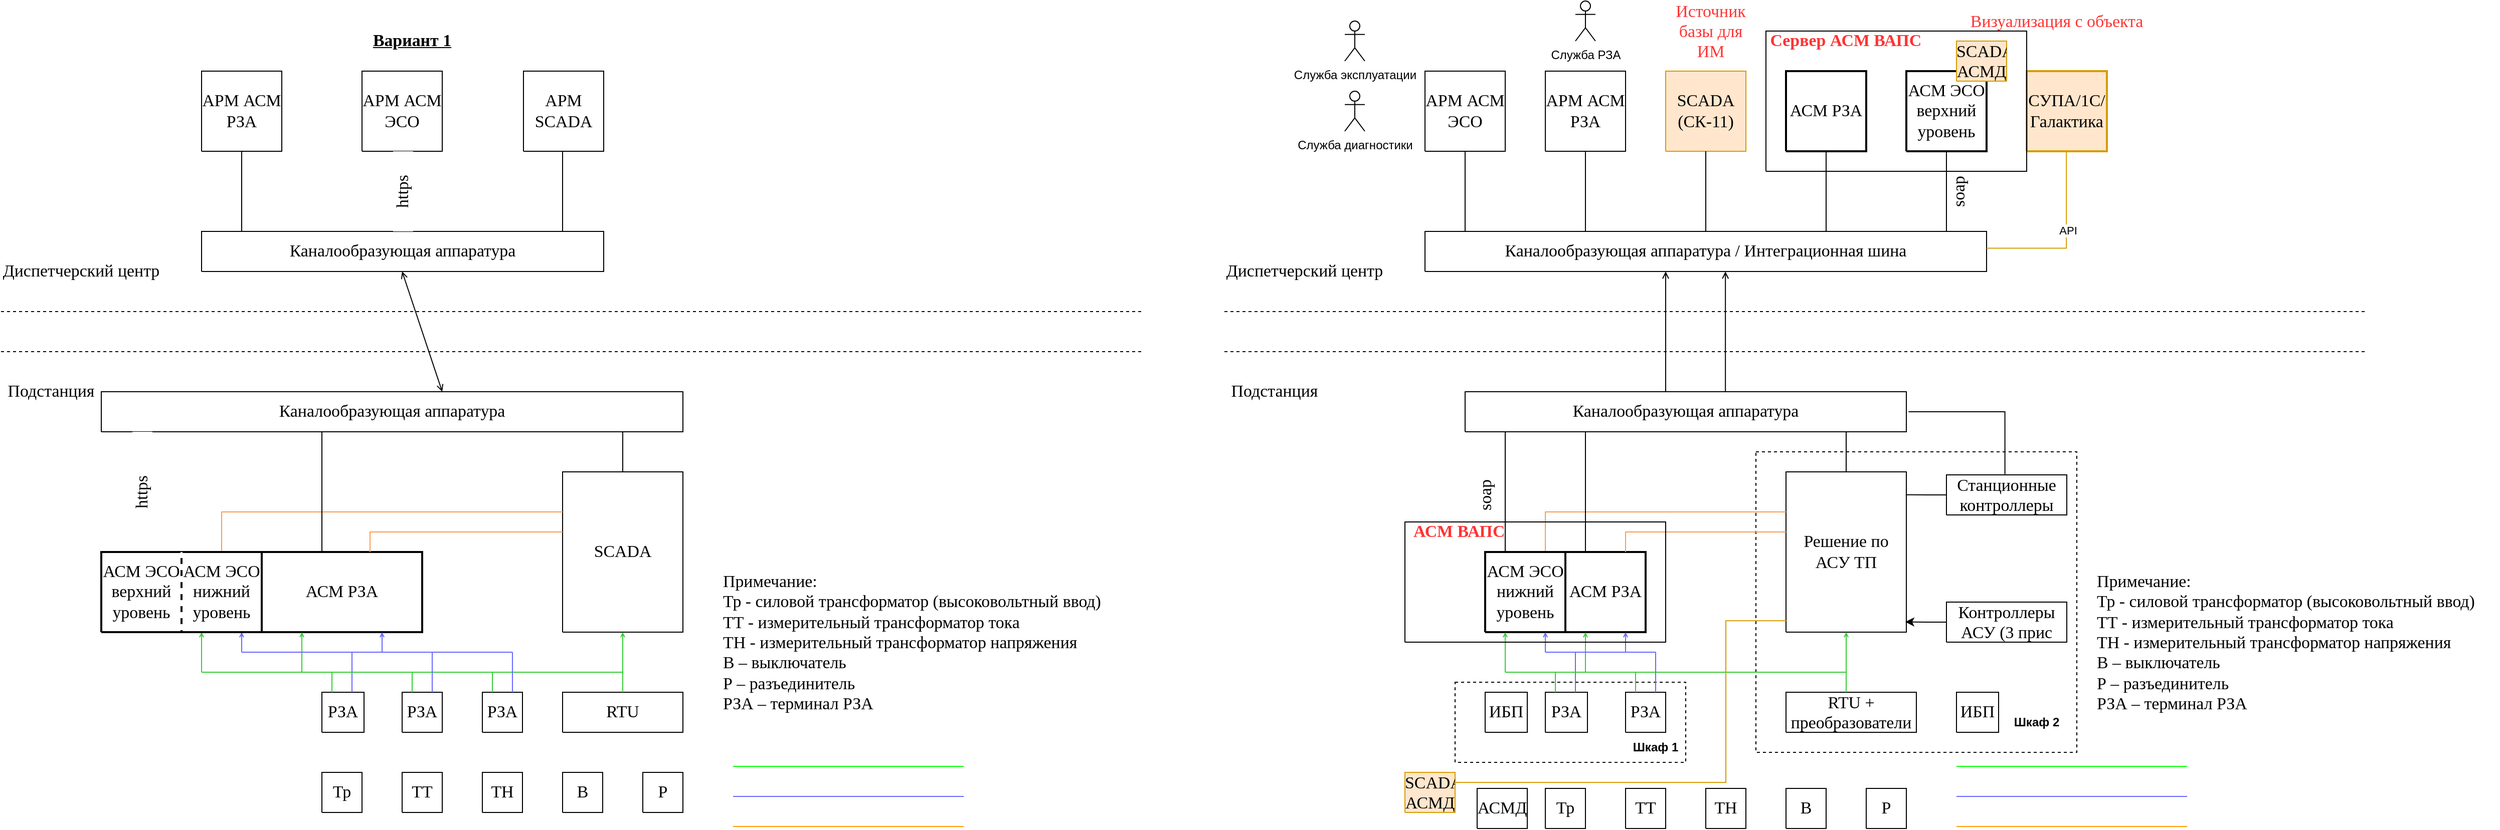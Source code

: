 <mxfile version="21.7.5" type="github" pages="3">
  <diagram name="Архитектура" id="C8EYv0-4cQGbFv8BrLbv">
    <mxGraphModel dx="2106" dy="1098" grid="1" gridSize="10" guides="1" tooltips="1" connect="1" arrows="1" fold="1" page="1" pageScale="1" pageWidth="850" pageHeight="1100" math="0" shadow="0">
      <root>
        <mxCell id="0" />
        <mxCell id="1" parent="0" />
        <mxCell id="4rfP3TOHZCTJkfRUnhCA-59" value="" style="rounded=0;whiteSpace=wrap;html=1;fillColor=none;dashed=1;" parent="1" vertex="1">
          <mxGeometry x="1890" y="1190" width="230" height="80" as="geometry" />
        </mxCell>
        <mxCell id="4rfP3TOHZCTJkfRUnhCA-62" value="" style="rounded=0;whiteSpace=wrap;html=1;fillColor=none;dashed=1;" parent="1" vertex="1">
          <mxGeometry x="2190" y="960" width="320" height="300" as="geometry" />
        </mxCell>
        <UserObject label="&lt;div style=&quot;font-size: 1px&quot;&gt;&lt;font style=&quot;font-size:16.93px;font-family:Calibri;color:#000000;direction:ltr;letter-spacing:0px;line-height:120%;opacity:1&quot;&gt;ТТ&lt;br/&gt;&lt;/font&gt;&lt;/div&gt;" tags="Background" id="YqpSA1ThzyhDELvw9Nrr-1">
          <mxCell style="verticalAlign=middle;align=center;overflow=width;vsdxID=1;fillColor=#FFFFFF;gradientColor=none;shape=stencil(nZBLDoAgDERP0z3SIyjew0SURgSD+Lu9kMZoXLhwN9O+tukAlrNpJg1SzDH4QW/URgNYgZTkjA4UkwJUgGXng+6DX1zLfmoymdXo17xh5zmRJ6Q42BWCfc2oJfdAr+Yv+AP9Cb7OJ3H/2JG1HNGz/84klThPVCc=);points=[];labelBackgroundColor=none;rounded=0;html=1;whiteSpace=wrap;" parent="1" vertex="1">
            <mxGeometry x="840" y="1280" width="40" height="40" as="geometry" />
          </mxCell>
        </UserObject>
        <UserObject label="&lt;div style=&quot;font-size: 1px&quot;&gt;&lt;font style=&quot;font-size:16.93px;font-family:Calibri;color:#000000;direction:ltr;letter-spacing:0px;line-height:120%;opacity:1&quot;&gt;ТН&lt;br/&gt;&lt;/font&gt;&lt;/div&gt;" tags="Background" id="YqpSA1ThzyhDELvw9Nrr-2">
          <mxCell style="verticalAlign=middle;align=center;overflow=width;vsdxID=2;fillColor=#FFFFFF;gradientColor=none;shape=stencil(nZBLDoAgDERP0z3SIyjew0SURgSD+Lu9kMZoXLhwN9O+tukAlrNpJg1SzDH4QW/URgNYgZTkjA4UkwJUgGXng+6DX1zLfmoymdXo17xh5zmRJ6Q42BWCfc2oJfdAr+Yv+AP9Cb7OJ3H/2JG1HNGz/84klThPVCc=);points=[];labelBackgroundColor=none;rounded=0;html=1;whiteSpace=wrap;" parent="1" vertex="1">
            <mxGeometry x="920" y="1280" width="40" height="40" as="geometry" />
          </mxCell>
        </UserObject>
        <UserObject label="&lt;div style=&quot;font-size: 1px&quot;&gt;&lt;font style=&quot;font-size:16.93px;font-family:Calibri;color:#000000;direction:ltr;letter-spacing:0px;line-height:120%;opacity:1&quot;&gt;В&lt;br/&gt;&lt;/font&gt;&lt;/div&gt;" tags="Background" id="YqpSA1ThzyhDELvw9Nrr-3">
          <mxCell style="verticalAlign=middle;align=center;overflow=width;vsdxID=3;fillColor=#FFFFFF;gradientColor=none;shape=stencil(nZBLDoAgDERP0z3SIyjew0SURgSD+Lu9kMZoXLhwN9O+tukAlrNpJg1SzDH4QW/URgNYgZTkjA4UkwJUgGXng+6DX1zLfmoymdXo17xh5zmRJ6Q42BWCfc2oJfdAr+Yv+AP9Cb7OJ3H/2JG1HNGz/84klThPVCc=);points=[];labelBackgroundColor=none;rounded=0;html=1;whiteSpace=wrap;" parent="1" vertex="1">
            <mxGeometry x="1000" y="1280" width="40" height="40" as="geometry" />
          </mxCell>
        </UserObject>
        <UserObject label="&lt;div style=&quot;font-size: 1px&quot;&gt;&lt;font style=&quot;font-size:16.93px;font-family:Calibri;color:#000000;direction:ltr;letter-spacing:0px;line-height:120%;opacity:1&quot;&gt;Р&lt;br/&gt;&lt;/font&gt;&lt;/div&gt;" tags="Background" id="YqpSA1ThzyhDELvw9Nrr-4">
          <mxCell style="verticalAlign=middle;align=center;overflow=width;vsdxID=4;fillColor=#FFFFFF;gradientColor=none;shape=stencil(nZBLDoAgDERP0z3SIyjew0SURgSD+Lu9kMZoXLhwN9O+tukAlrNpJg1SzDH4QW/URgNYgZTkjA4UkwJUgGXng+6DX1zLfmoymdXo17xh5zmRJ6Q42BWCfc2oJfdAr+Yv+AP9Cb7OJ3H/2JG1HNGz/84klThPVCc=);points=[];labelBackgroundColor=none;rounded=0;html=1;whiteSpace=wrap;" parent="1" vertex="1">
            <mxGeometry x="1080" y="1280" width="40" height="40" as="geometry" />
          </mxCell>
        </UserObject>
        <UserObject label="&lt;div style=&quot;font-size: 1px&quot;&gt;&lt;font style=&quot;font-size:16.93px;font-family:Calibri;color:#000000;direction:ltr;letter-spacing:0px;line-height:120%;opacity:1&quot;&gt;РЗА&lt;br/&gt;&lt;/font&gt;&lt;/div&gt;" tags="Background" id="YqpSA1ThzyhDELvw9Nrr-5">
          <mxCell style="verticalAlign=middle;align=center;overflow=width;vsdxID=5;fillColor=#FFFFFF;gradientColor=none;shape=stencil(nZBLDoAgDERP0z3SIyjew0SURgSD+Lu9kMZoXLhwN9O+tukAlrNpJg1SzDH4QW/URgNYgZTkjA4UkwJUgGXng+6DX1zLfmoymdXo17xh5zmRJ6Q42BWCfc2oJfdAr+Yv+AP9Cb7OJ3H/2JG1HNGz/84klThPVCc=);points=[];labelBackgroundColor=none;rounded=0;html=1;whiteSpace=wrap;" parent="1" vertex="1">
            <mxGeometry x="760" y="1200" width="42" height="40" as="geometry" />
          </mxCell>
        </UserObject>
        <UserObject label="&lt;div style=&quot;font-size: 1px&quot;&gt;&lt;font style=&quot;font-size:16.93px;font-family:Calibri;color:#000000;direction:ltr;letter-spacing:0px;line-height:120%;opacity:1&quot;&gt;РЗА&lt;br/&gt;&lt;/font&gt;&lt;/div&gt;" tags="Background" id="YqpSA1ThzyhDELvw9Nrr-6">
          <mxCell style="verticalAlign=middle;align=center;overflow=width;vsdxID=6;fillColor=#FFFFFF;gradientColor=none;shape=stencil(nZBLDoAgDERP0z3SIyjew0SURgSD+Lu9kMZoXLhwN9O+tukAlrNpJg1SzDH4QW/URgNYgZTkjA4UkwJUgGXng+6DX1zLfmoymdXo17xh5zmRJ6Q42BWCfc2oJfdAr+Yv+AP9Cb7OJ3H/2JG1HNGz/84klThPVCc=);points=[];labelBackgroundColor=none;rounded=0;html=1;whiteSpace=wrap;" parent="1" vertex="1">
            <mxGeometry x="840" y="1200" width="40" height="40" as="geometry" />
          </mxCell>
        </UserObject>
        <UserObject label="&lt;div style=&quot;font-size: 1px&quot;&gt;&lt;font style=&quot;font-size:16.93px;font-family:Calibri;color:#000000;direction:ltr;letter-spacing:0px;line-height:120%;opacity:1&quot;&gt;РЗА&lt;br/&gt;&lt;/font&gt;&lt;/div&gt;" tags="Background" id="YqpSA1ThzyhDELvw9Nrr-7">
          <mxCell style="verticalAlign=middle;align=center;overflow=width;vsdxID=7;fillColor=#FFFFFF;gradientColor=none;shape=stencil(nZBLDoAgDERP0z3SIyjew0SURgSD+Lu9kMZoXLhwN9O+tukAlrNpJg1SzDH4QW/URgNYgZTkjA4UkwJUgGXng+6DX1zLfmoymdXo17xh5zmRJ6Q42BWCfc2oJfdAr+Yv+AP9Cb7OJ3H/2JG1HNGz/84klThPVCc=);points=[];labelBackgroundColor=none;rounded=0;html=1;whiteSpace=wrap;" parent="1" vertex="1">
            <mxGeometry x="920" y="1200" width="40" height="40" as="geometry" />
          </mxCell>
        </UserObject>
        <UserObject label="&lt;div style=&quot;font-size: 1px&quot;&gt;&lt;font style=&quot;font-size:16.93px;font-family:Calibri;color:#000000;direction:ltr;letter-spacing:0px;line-height:120%;opacity:1&quot;&gt;RTU&lt;br/&gt;&lt;/font&gt;&lt;/div&gt;" tags="Background" id="YqpSA1ThzyhDELvw9Nrr-8">
          <mxCell style="verticalAlign=middle;align=center;overflow=width;vsdxID=8;fillColor=#FFFFFF;gradientColor=none;shape=stencil(nZBLDoAgDERP0z3SIyjew0SURgSD+Lu9kMZoXLhwN9O+tukAlrNpJg1SzDH4QW/URgNYgZTkjA4UkwJUgGXng+6DX1zLfmoymdXo17xh5zmRJ6Q42BWCfc2oJfdAr+Yv+AP9Cb7OJ3H/2JG1HNGz/84klThPVCc=);points=[];labelBackgroundColor=none;rounded=0;html=1;whiteSpace=wrap;" parent="1" vertex="1">
            <mxGeometry x="1000" y="1200" width="120" height="40" as="geometry" />
          </mxCell>
        </UserObject>
        <UserObject label="&lt;div style=&quot;font-size: 1px&quot;&gt;&lt;font style=&quot;font-size:16.93px;font-family:Calibri;color:#000000;direction:ltr;letter-spacing:0px;line-height:120%;opacity:1&quot;&gt;SCADA&lt;br/&gt;&lt;/font&gt;&lt;/div&gt;" tags="Background" id="YqpSA1ThzyhDELvw9Nrr-9">
          <mxCell style="verticalAlign=middle;align=center;overflow=width;vsdxID=9;fillColor=#FFFFFF;gradientColor=none;shape=stencil(nZBLDoAgDERP0z3SIyjew0SURgSD+Lu9kMZoXLhwN9O+tukAlrNpJg1SzDH4QW/URgNYgZTkjA4UkwJUgGXng+6DX1zLfmoymdXo17xh5zmRJ6Q42BWCfc2oJfdAr+Yv+AP9Cb7OJ3H/2JG1HNGz/84klThPVCc=);points=[];labelBackgroundColor=none;rounded=0;html=1;whiteSpace=wrap;" parent="1" vertex="1">
            <mxGeometry x="1000" y="980" width="120" height="160" as="geometry" />
          </mxCell>
        </UserObject>
        <UserObject label="&lt;div style=&quot;font-size: 1px&quot;&gt;&lt;font style=&quot;font-size:16.93px;font-family:Calibri;color:#000000;direction:ltr;letter-spacing:0px;line-height:120%;opacity:1&quot;&gt;Тр&lt;br/&gt;&lt;/font&gt;&lt;/div&gt;" tags="Background" id="YqpSA1ThzyhDELvw9Nrr-10">
          <mxCell style="verticalAlign=middle;align=center;overflow=width;vsdxID=10;fillColor=#FFFFFF;gradientColor=none;shape=stencil(nZBLDoAgDERP0z3SIyjew0SURgSD+Lu9kMZoXLhwN9O+tukAlrNpJg1SzDH4QW/URgNYgZTkjA4UkwJUgGXng+6DX1zLfmoymdXo17xh5zmRJ6Q42BWCfc2oJfdAr+Yv+AP9Cb7OJ3H/2JG1HNGz/84klThPVCc=);points=[];labelBackgroundColor=none;rounded=0;html=1;whiteSpace=wrap;" parent="1" vertex="1">
            <mxGeometry x="760" y="1280" width="40" height="40" as="geometry" />
          </mxCell>
        </UserObject>
        <UserObject label="&lt;div style=&quot;font-size: 1px&quot;&gt;&lt;font style=&quot;font-size:16.93px;font-family:Calibri;color:#000000;direction:ltr;letter-spacing:0px;line-height:120%;opacity:1&quot;&gt;АСМ РЗА&lt;br/&gt;&lt;/font&gt;&lt;/div&gt;" tags="Background" id="YqpSA1ThzyhDELvw9Nrr-11">
          <mxCell style="verticalAlign=middle;align=center;overflow=width;vsdxID=11;fillColor=#FFFFFF;gradientColor=none;shape=stencil(nZBLDoAgDERP0z3SIyjew0SURgSD+Lu9kMZoXLhwN9O+tukAlrNpJg1SzDH4QW/URgNYgZTkjA4UkwJUgGXng+6DX1zLfmoymdXo17xh5zmRJ6Q42BWCfc2oJfdAr+Yv+AP9Cb7OJ3H/2JG1HNGz/84klThPVCc=);strokeWidth=2;points=[];labelBackgroundColor=none;rounded=0;html=1;whiteSpace=wrap;" parent="1" vertex="1">
            <mxGeometry x="700" y="1060" width="160" height="80" as="geometry" />
          </mxCell>
        </UserObject>
        <UserObject label="" tags="Background" id="YqpSA1ThzyhDELvw9Nrr-12">
          <mxCell style="vsdxID=13;edgeStyle=none;startArrow=none;endArrow=none;startSize=5;endSize=5;strokeColor=#33cc33;spacingTop=0;spacingBottom=0;spacingLeft=0;spacingRight=0;verticalAlign=middle;html=1;labelBackgroundColor=#ffffff;rounded=0;" parent="1" edge="1">
            <mxGeometry relative="1" as="geometry">
              <Array as="points" />
              <mxPoint x="770" y="1200" as="sourcePoint" />
              <mxPoint x="770" y="1180" as="targetPoint" />
            </mxGeometry>
          </mxCell>
        </UserObject>
        <UserObject label="" tags="Background" id="YqpSA1ThzyhDELvw9Nrr-13">
          <mxCell style="vsdxID=14;edgeStyle=none;startArrow=open;endArrow=none;startSize=3;endSize=5;strokeColor=#33cc33;spacingTop=0;spacingBottom=0;spacingLeft=0;spacingRight=0;verticalAlign=middle;html=1;labelBackgroundColor=#ffffff;rounded=0;" parent="1" edge="1">
            <mxGeometry relative="1" as="geometry">
              <Array as="points" />
              <mxPoint x="640" y="1140" as="sourcePoint" />
              <mxPoint x="640" y="1180" as="targetPoint" />
            </mxGeometry>
          </mxCell>
        </UserObject>
        <UserObject label="" tags="Background" id="YqpSA1ThzyhDELvw9Nrr-14">
          <mxCell style="vsdxID=15;edgeStyle=none;startArrow=open;endArrow=none;startSize=3;endSize=5;strokeColor=#33cc33;spacingTop=0;spacingBottom=0;spacingLeft=0;spacingRight=0;verticalAlign=middle;html=1;labelBackgroundColor=#FFFFFF;rounded=0;" parent="1" edge="1">
            <mxGeometry relative="1" as="geometry">
              <Array as="points" />
              <mxPoint x="740" y="1140" as="sourcePoint" />
              <mxPoint x="740" y="1180" as="targetPoint" />
            </mxGeometry>
          </mxCell>
        </UserObject>
        <UserObject label="" tags="Background" id="YqpSA1ThzyhDELvw9Nrr-15">
          <mxCell style="vsdxID=16;edgeStyle=none;startArrow=none;endArrow=none;startSize=5;endSize=5;strokeColor=#6666ff;spacingTop=0;spacingBottom=0;spacingLeft=0;spacingRight=0;verticalAlign=middle;html=1;labelBackgroundColor=#ffffff;rounded=0;" parent="1" edge="1">
            <mxGeometry relative="1" as="geometry">
              <Array as="points" />
              <mxPoint x="790" y="1200" as="sourcePoint" />
              <mxPoint x="790" y="1160" as="targetPoint" />
            </mxGeometry>
          </mxCell>
        </UserObject>
        <UserObject label="" tags="Background" id="YqpSA1ThzyhDELvw9Nrr-16">
          <mxCell style="vsdxID=17;edgeStyle=none;startArrow=open;endArrow=none;startSize=3;endSize=5;strokeColor=#6666ff;spacingTop=0;spacingBottom=0;spacingLeft=0;spacingRight=0;verticalAlign=middle;html=1;labelBackgroundColor=#FFFFFF;rounded=0;" parent="1" edge="1">
            <mxGeometry relative="1" as="geometry">
              <Array as="points" />
              <mxPoint x="680" y="1140" as="sourcePoint" />
              <mxPoint x="680" y="1160" as="targetPoint" />
            </mxGeometry>
          </mxCell>
        </UserObject>
        <UserObject label="" tags="Background" id="YqpSA1ThzyhDELvw9Nrr-17">
          <mxCell style="vsdxID=18;edgeStyle=none;startArrow=open;endArrow=none;startSize=3;endSize=5;strokeColor=#6666ff;spacingTop=0;spacingBottom=0;spacingLeft=0;spacingRight=0;verticalAlign=middle;html=1;labelBackgroundColor=#ffffff;rounded=0;" parent="1" edge="1">
            <mxGeometry relative="1" as="geometry">
              <Array as="points" />
              <mxPoint x="820" y="1140" as="sourcePoint" />
              <mxPoint x="820" y="1160" as="targetPoint" />
            </mxGeometry>
          </mxCell>
        </UserObject>
        <UserObject label="" tags="Background" id="YqpSA1ThzyhDELvw9Nrr-18">
          <mxCell style="vsdxID=19;edgeStyle=none;startArrow=none;endArrow=none;startSize=5;endSize=5;strokeColor=#33cc33;spacingTop=0;spacingBottom=0;spacingLeft=0;spacingRight=0;verticalAlign=middle;html=1;labelBackgroundColor=#FFFFFF;rounded=0;" parent="1" edge="1">
            <mxGeometry relative="1" as="geometry">
              <mxPoint as="offset" />
              <Array as="points" />
              <mxPoint x="640" y="1180" as="sourcePoint" />
              <mxPoint x="1060" y="1180" as="targetPoint" />
            </mxGeometry>
          </mxCell>
        </UserObject>
        <UserObject label="" tags="Background" id="YqpSA1ThzyhDELvw9Nrr-19">
          <mxCell style="vsdxID=20;edgeStyle=none;startArrow=none;endArrow=none;startSize=5;endSize=5;strokeColor=#6666ff;spacingTop=0;spacingBottom=0;spacingLeft=0;spacingRight=0;verticalAlign=middle;html=1;labelBackgroundColor=#FFFFFF;rounded=0;" parent="1" edge="1">
            <mxGeometry relative="1" as="geometry">
              <mxPoint as="offset" />
              <Array as="points" />
              <mxPoint x="680" y="1160" as="sourcePoint" />
              <mxPoint x="950" y="1160" as="targetPoint" />
            </mxGeometry>
          </mxCell>
        </UserObject>
        <UserObject label="" tags="Background" id="YqpSA1ThzyhDELvw9Nrr-20">
          <mxCell style="vsdxID=21;edgeStyle=none;startArrow=none;endArrow=none;startSize=5;endSize=5;strokeColor=#33cc33;spacingTop=0;spacingBottom=0;spacingLeft=0;spacingRight=0;verticalAlign=middle;html=1;labelBackgroundColor=#FFFFFF;rounded=0;" parent="1" edge="1">
            <mxGeometry relative="1" as="geometry">
              <Array as="points" />
              <mxPoint x="850" y="1180" as="sourcePoint" />
              <mxPoint x="850" y="1200" as="targetPoint" />
            </mxGeometry>
          </mxCell>
        </UserObject>
        <UserObject label="" tags="Background" id="YqpSA1ThzyhDELvw9Nrr-21">
          <mxCell style="vsdxID=23;edgeStyle=none;startArrow=none;endArrow=none;startSize=5;endSize=5;strokeColor=#6666ff;spacingTop=0;spacingBottom=0;spacingLeft=0;spacingRight=0;verticalAlign=middle;html=1;labelBackgroundColor=#FFFFFF;rounded=0;" parent="1" edge="1">
            <mxGeometry relative="1" as="geometry">
              <Array as="points" />
              <mxPoint x="870" y="1160" as="sourcePoint" />
              <mxPoint x="870" y="1200" as="targetPoint" />
            </mxGeometry>
          </mxCell>
        </UserObject>
        <UserObject label="" tags="Background" id="YqpSA1ThzyhDELvw9Nrr-22">
          <mxCell style="vsdxID=24;edgeStyle=none;startArrow=none;endArrow=none;startSize=5;endSize=5;spacingTop=0;spacingBottom=0;spacingLeft=0;spacingRight=0;verticalAlign=middle;html=1;labelBackgroundColor=#ffffff;rounded=0;" parent="1" edge="1">
            <mxGeometry relative="1" as="geometry">
              <mxPoint as="offset" />
              <Array as="points" />
              <mxPoint x="930" y="1180" as="sourcePoint" />
              <mxPoint x="930" y="1180" as="targetPoint" />
            </mxGeometry>
          </mxCell>
        </UserObject>
        <UserObject label="" tags="Background" id="YqpSA1ThzyhDELvw9Nrr-23">
          <mxCell style="vsdxID=25;edgeStyle=none;startArrow=none;endArrow=none;startSize=5;endSize=5;strokeColor=#6666ff;spacingTop=0;spacingBottom=0;spacingLeft=0;spacingRight=0;verticalAlign=middle;html=1;labelBackgroundColor=#FFFFFF;rounded=0;" parent="1" edge="1">
            <mxGeometry relative="1" as="geometry">
              <Array as="points" />
              <mxPoint x="950" y="1160" as="sourcePoint" />
              <mxPoint x="950" y="1200" as="targetPoint" />
            </mxGeometry>
          </mxCell>
        </UserObject>
        <UserObject label="" tags="Background" id="YqpSA1ThzyhDELvw9Nrr-24">
          <mxCell style="vsdxID=26;edgeStyle=none;startArrow=none;endArrow=none;startSize=5;endSize=5;strokeColor=#33cc33;spacingTop=0;spacingBottom=0;spacingLeft=0;spacingRight=0;verticalAlign=middle;html=1;labelBackgroundColor=#FFFFFF;rounded=0;" parent="1" edge="1">
            <mxGeometry relative="1" as="geometry">
              <Array as="points" />
              <mxPoint x="930" y="1180" as="sourcePoint" />
              <mxPoint x="930" y="1200" as="targetPoint" />
            </mxGeometry>
          </mxCell>
        </UserObject>
        <UserObject label="" tags="Background" id="YqpSA1ThzyhDELvw9Nrr-25">
          <mxCell style="vsdxID=27;edgeStyle=none;startArrow=none;endArrow=open;startSize=5;endSize=3;strokeColor=#33cc33;spacingTop=0;spacingBottom=0;spacingLeft=0;spacingRight=0;verticalAlign=middle;html=1;labelBackgroundColor=#ffffff;rounded=0;" parent="1" edge="1">
            <mxGeometry relative="1" as="geometry">
              <Array as="points" />
              <mxPoint x="1060" y="1200" as="sourcePoint" />
              <mxPoint x="1060" y="1140" as="targetPoint" />
            </mxGeometry>
          </mxCell>
        </UserObject>
        <UserObject label="&lt;div style=&quot;font-size: 1px&quot;&gt;&lt;p style=&quot;text-align:center;margin-left:0;margin-right:0;margin-top:0px;margin-bottom:0px;text-indent:0;vertical-align:middle;direction:ltr;&quot;&gt;&lt;font style=&quot;font-size:16.93px;font-family:Calibri;color:#000000;direction:ltr;letter-spacing:0px;line-height:120%;opacity:1&quot;&gt;МЭК 61850-8-1 (&lt;/font&gt;&lt;font style=&quot;font-size:16.93px;font-family:Themed;color:#000000;direction:ltr;letter-spacing:0px;line-height:120%;opacity:1&quot;&gt;mms)&lt;br/&gt;&lt;/font&gt;&lt;/p&gt;&lt;/div&gt;" tags="Background" id="YqpSA1ThzyhDELvw9Nrr-26">
          <mxCell style="vsdxID=28;edgeStyle=none;startArrow=none;endArrow=none;startSize=5;endSize=5;strokeColor=#00ff00;spacingTop=0;spacingBottom=0;spacingLeft=0;spacingRight=0;verticalAlign=middle;html=1;labelBackgroundColor=none;rounded=0;align=center;overflow=width;" parent="1" edge="1">
            <mxGeometry relative="1" as="geometry">
              <mxPoint y="-10" as="offset" />
              <Array as="points" />
              <mxPoint x="1170" y="1274" as="sourcePoint" />
              <mxPoint x="1400" y="1274" as="targetPoint" />
            </mxGeometry>
          </mxCell>
        </UserObject>
        <UserObject label="&lt;div style=&quot;font-size: 1px&quot;&gt;&lt;p style=&quot;text-align:center;margin-left:0;margin-right:0;margin-top:0px;margin-bottom:0px;text-indent:0;vertical-align:middle;direction:ltr;&quot;&gt;&lt;font style=&quot;font-size:16.93px;font-family:Calibri;color:#000000;direction:ltr;letter-spacing:0px;line-height:120%;opacity:1&quot;&gt;МЭК 61850-8-1 (file)&lt;br/&gt;&lt;/font&gt;&lt;/p&gt;&lt;/div&gt;" tags="Background" id="YqpSA1ThzyhDELvw9Nrr-27">
          <mxCell style="vsdxID=31;edgeStyle=none;startArrow=none;endArrow=none;startSize=5;endSize=5;strokeColor=#6666ff;spacingTop=0;spacingBottom=0;spacingLeft=0;spacingRight=0;verticalAlign=middle;html=1;labelBackgroundColor=none;rounded=0;align=center;overflow=width;" parent="1" edge="1">
            <mxGeometry relative="1" as="geometry">
              <mxPoint y="-10" as="offset" />
              <Array as="points" />
              <mxPoint x="1170" y="1304" as="sourcePoint" />
              <mxPoint x="1400" y="1304" as="targetPoint" />
            </mxGeometry>
          </mxCell>
        </UserObject>
        <UserObject label="" tags="Background" id="YqpSA1ThzyhDELvw9Nrr-28">
          <mxCell style="vsdxID=33;fillColor=#FFFFFF;gradientColor=none;shape=stencil(fY9LDoAgDERP0z3SI/i5BwkoRAWC+Lu9kMZojLqbad9MWsBy0sIr4GyKwfVqNTJqwAo4N1arYGJSgDVg2bqguuBmK8l7kcmsRrfkho1yLCc428kVjHxD6GDsJ/oDni2vaBLXLfTGffe8O43oZ6wP);strokeColor=#f59d56;points=[];labelBackgroundColor=none;rounded=0;html=1;whiteSpace=wrap;" parent="1" vertex="1">
            <mxGeometry x="808" y="1040" width="192" height="20" as="geometry" />
          </mxCell>
        </UserObject>
        <UserObject label="" tags="Background" id="YqpSA1ThzyhDELvw9Nrr-29">
          <mxCell style="vsdxID=34;fillColor=#FFFFFF;gradientColor=none;shape=stencil(fY9LDoAgDERP0z3SI/i5BwkoRAWC+Lu9kMZojLqbad9MWsBy0sIr4GyKwfVqNTJqwAo4N1arYGJSgDVg2bqguuBmK8l7kcmsRrfkho1yLCc428kVjHxD6GDsJ/oDni2vaBLXLfTGffe8O43oZ6wP);strokeColor=#f59d56;points=[];labelBackgroundColor=#ffffff;rounded=0;html=1;whiteSpace=wrap;" parent="1" vertex="1">
            <mxGeometry x="660" y="1020" width="340" height="40" as="geometry" />
          </mxCell>
        </UserObject>
        <UserObject label="&lt;div style=&quot;font-size: 1px&quot;&gt;&lt;p style=&quot;text-align:left;margin-left:0;margin-right:0;margin-top:0px;margin-bottom:0px;text-indent:0;vertical-align:top;direction:ltr;&quot;&gt;&lt;font style=&quot;font-size:16.93px;font-family:Calibri;color:#000000;direction:ltr;letter-spacing:0px;line-height:120%;opacity:1&quot;&gt;Примечание:&lt;br/&gt;Тр - силовой трансформатор (высоковольтный ввод)&lt;br/&gt;ТТ - измерительный трансформатор тока&lt;br/&gt;ТН - измерительный трансформатор напряжения&lt;br/&gt;В – выключатель&lt;br/&gt;Р – разъединитель&lt;br/&gt;РЗА – терминал РЗА&lt;br/&gt;&lt;br/&gt;&lt;/font&gt;&lt;/p&gt;&lt;/div&gt;" tags="Background" id="YqpSA1ThzyhDELvw9Nrr-30">
          <mxCell style="verticalAlign=top;align=left;overflow=width;vsdxID=35;fillColor=none;gradientColor=none;shape=stencil(nZBLDoAgDERP0z3SIyjew0SURgSD+Lu9kMZoXLhwN9O+tukAlrNpJg1SzDH4QW/URgNYgZTkjA4UkwJUgGXng+6DX1zLfmoymdXo17xh5zmRJ6Q42BWCfc2oJfdAr+Yv+AP9Cb7OJ3H/2JG1HNGz/84klThPVCc=);strokeColor=none;points=[];labelBackgroundColor=none;rounded=0;html=1;whiteSpace=wrap;" parent="1" vertex="1">
            <mxGeometry x="1160" y="1080" width="401" height="160" as="geometry" />
          </mxCell>
        </UserObject>
        <UserObject label="&lt;div style=&quot;font-size: 1px&quot;&gt;&lt;p style=&quot;text-align:center;margin-left:0;margin-right:0;margin-top:0px;margin-bottom:0px;text-indent:0;vertical-align:middle;direction:ltr;&quot;&gt;&lt;font style=&quot;font-size:16.93px;font-family:Calibri;color:#000000;direction:ltr;letter-spacing:0px;line-height:120%;opacity:1&quot;&gt;МЭК 61850-8-1 (&lt;/font&gt;&lt;font style=&quot;font-size:16.93px;font-family:Calibri;color:#000000;direction:ltr;letter-spacing:0px;line-height:120%;opacity:1&quot;&gt;mms&lt;/font&gt;&lt;font style=&quot;font-size:16.93px;font-family:Calibri;color:#000000;direction:ltr;letter-spacing:0px;line-height:120%;opacity:1&quot;&gt;) из АСМ&lt;br/&gt;&lt;/font&gt;&lt;/p&gt;&lt;/div&gt;" tags="Background" id="YqpSA1ThzyhDELvw9Nrr-31">
          <mxCell style="vsdxID=36;edgeStyle=none;startArrow=none;endArrow=none;startSize=5;endSize=5;strokeColor=#ff9900;spacingTop=0;spacingBottom=0;spacingLeft=0;spacingRight=0;verticalAlign=middle;html=1;labelBackgroundColor=none;rounded=0;align=center;overflow=width;" parent="1" edge="1">
            <mxGeometry relative="1" as="geometry">
              <mxPoint y="-10" as="offset" />
              <Array as="points" />
              <mxPoint x="1170" y="1334" as="sourcePoint" />
              <mxPoint x="1400" y="1334" as="targetPoint" />
            </mxGeometry>
          </mxCell>
        </UserObject>
        <UserObject label="&lt;div style=&quot;font-size: 1px&quot;&gt;&lt;font style=&quot;font-size:16.93px;font-family:Calibri;color:#000000;direction:ltr;letter-spacing:0px;line-height:120%;opacity:1&quot;&gt;Каналообразующая аппаратура&lt;br/&gt;&lt;/font&gt;&lt;/div&gt;" tags="Background" id="YqpSA1ThzyhDELvw9Nrr-32">
          <mxCell style="verticalAlign=middle;align=center;overflow=width;vsdxID=38;fillColor=#FFFFFF;gradientColor=none;shape=stencil(nZBLDoAgDERP0z3SIyjew0SURgSD+Lu9kMZoXLhwN9O+tukAlrNpJg1SzDH4QW/URgNYgZTkjA4UkwJUgGXng+6DX1zLfmoymdXo17xh5zmRJ6Q42BWCfc2oJfdAr+Yv+AP9Cb7OJ3H/2JG1HNGz/84klThPVCc=);points=[];labelBackgroundColor=none;rounded=0;html=1;whiteSpace=wrap;" parent="1" vertex="1">
            <mxGeometry x="540" y="900" width="580" height="40" as="geometry" />
          </mxCell>
        </UserObject>
        <UserObject label="" tags="Background" id="YqpSA1ThzyhDELvw9Nrr-33">
          <mxCell style="vsdxID=39;edgeStyle=none;startArrow=none;endArrow=none;startSize=5;endSize=5;spacingTop=0;spacingBottom=0;spacingLeft=0;spacingRight=0;verticalAlign=middle;html=1;labelBackgroundColor=#ffffff;rounded=0;" parent="1" edge="1">
            <mxGeometry relative="1" as="geometry">
              <Array as="points" />
              <mxPoint x="760" y="1060" as="sourcePoint" />
              <mxPoint x="760" y="940" as="targetPoint" />
            </mxGeometry>
          </mxCell>
        </UserObject>
        <UserObject label="" tags="Background" id="YqpSA1ThzyhDELvw9Nrr-34">
          <mxCell style="vsdxID=40;edgeStyle=none;startArrow=none;endArrow=none;startSize=5;endSize=5;spacingTop=0;spacingBottom=0;spacingLeft=0;spacingRight=0;verticalAlign=middle;html=1;labelBackgroundColor=#ffffff;rounded=0;" parent="1" edge="1">
            <mxGeometry relative="1" as="geometry">
              <Array as="points" />
              <mxPoint x="1060" y="980" as="sourcePoint" />
              <mxPoint x="1060" y="940" as="targetPoint" />
            </mxGeometry>
          </mxCell>
        </UserObject>
        <UserObject label="" tags="Background" id="YqpSA1ThzyhDELvw9Nrr-35">
          <mxCell style="vsdxID=41;edgeStyle=none;startArrow=none;endArrow=none;startSize=5;endSize=5;spacingTop=0;spacingBottom=0;spacingLeft=0;spacingRight=0;verticalAlign=middle;html=1;labelBackgroundColor=#ffffff;rounded=0;" parent="1" edge="1">
            <mxGeometry relative="1" as="geometry">
              <Array as="points" />
              <mxPoint x="580" y="1060" as="sourcePoint" />
              <mxPoint x="580" y="940" as="targetPoint" />
            </mxGeometry>
          </mxCell>
        </UserObject>
        <mxCell id="YqpSA1ThzyhDELvw9Nrr-36" value="&lt;div style=&quot;font-size: 1px&quot;&gt;&lt;font style=&quot;font-size:16.93px;font-family:Calibri;color:#000000;direction:ltr;letter-spacing:0px;line-height:120%;opacity:1&quot;&gt;https&lt;br/&gt;&lt;/font&gt;&lt;/div&gt;" style="text;vsdxID=41;edgeStyle=none;startArrow=none;endArrow=none;startSize=5;endSize=5;spacingTop=0;spacingBottom=0;spacingLeft=0;spacingRight=0;verticalAlign=middle;html=1;labelBackgroundColor=#ffffff;rounded=0;align=center;overflow=width;fillColor=none;strokeColor=none;gradientColor=none;whiteSpace=wrap;;html=1;;rotation=270" parent="YqpSA1ThzyhDELvw9Nrr-35" vertex="1">
          <mxGeometry width="120" height="20" relative="1" as="geometry">
            <mxPoint x="-60" y="-10" as="offset" />
          </mxGeometry>
        </mxCell>
        <UserObject label="" tags="Background" id="YqpSA1ThzyhDELvw9Nrr-37">
          <mxCell style="vsdxID=43;fillColor=none;gradientColor=none;strokeWidth=2;points=[];labelBackgroundColor=none;rounded=0;strokeColor=none;html=1;whiteSpace=wrap;" parent="1" vertex="1">
            <mxGeometry x="540" y="1060" width="160" height="80" as="geometry" />
          </mxCell>
        </UserObject>
        <mxCell id="YqpSA1ThzyhDELvw9Nrr-38" value="&lt;div style=&quot;font-size: 1px&quot;&gt;&lt;font style=&quot;font-size:16.93px;font-family:Calibri;color:#000000;direction:ltr;letter-spacing:0px;line-height:120%;opacity:1&quot;&gt;АСМ ЭСО нижний уровень&lt;br/&gt;&lt;/font&gt;&lt;/div&gt;" style="verticalAlign=middle;align=center;overflow=width;vsdxID=12;fillColor=#FFFFFF;gradientColor=none;shape=stencil(nZBLDoAgDERP0z3SIyjew0SURgSD+Lu9kMZoXLhwN9O+tukAlrNpJg1SzDH4QW/URgNYgZTkjA4UkwJUgGXng+6DX1zLfmoymdXo17xh5zmRJ6Q42BWCfc2oJfdAr+Yv+AP9Cb7OJ3H/2JG1HNGz/84klThPVCc=);strokeWidth=2;points=[];labelBackgroundColor=none;rounded=0;html=1;whiteSpace=wrap;" parent="YqpSA1ThzyhDELvw9Nrr-37" vertex="1">
          <mxGeometry x="80" width="80" height="80" as="geometry" />
        </mxCell>
        <mxCell id="YqpSA1ThzyhDELvw9Nrr-39" value="&lt;div style=&quot;font-size: 1px&quot;&gt;&lt;p style=&quot;text-align:center;margin-left:0;margin-right:0;margin-top:0px;margin-bottom:0px;text-indent:0;vertical-align:middle;direction:ltr;&quot;&gt;&lt;font style=&quot;font-size:16.93px;font-family:Calibri;color:#000000;direction:ltr;letter-spacing:0px;line-height:120%;opacity:1&quot;&gt;АСМ ЭСО&lt;br/&gt;&lt;/font&gt;&lt;font style=&quot;font-size:16.93px;font-family:Themed;color:#000000;direction:ltr;letter-spacing:0px;line-height:120%;opacity:1&quot;&gt;верхний уровень&lt;br/&gt;&lt;/font&gt;&lt;/p&gt;&lt;/div&gt;" style="verticalAlign=middle;align=center;overflow=width;vsdxID=37;fillColor=#FFFFFF;gradientColor=none;shape=stencil(nZBLDoAgDERP0z3SIyjew0SURgSD+Lu9kMZoXLhwN9O+tukAlrNpJg1SzDH4QW/URgNYgZTkjA4UkwJUgGXng+6DX1zLfmoymdXo17xh5zmRJ6Q42BWCfc2oJfdAr+Yv+AP9Cb7OJ3H/2JG1HNGz/84klThPVCc=);strokeWidth=2;points=[];labelBackgroundColor=none;rounded=0;html=1;whiteSpace=wrap;" parent="YqpSA1ThzyhDELvw9Nrr-37" vertex="1">
          <mxGeometry width="80" height="80" as="geometry" />
        </mxCell>
        <UserObject label="" tags="Background" id="YqpSA1ThzyhDELvw9Nrr-40">
          <mxCell style="vsdxID=42;edgeStyle=none;dashed=1;startArrow=none;endArrow=none;startSize=5;endSize=5;strokeWidth=2;strokeColor=#ffffff;spacingTop=0;spacingBottom=0;spacingLeft=0;spacingRight=0;verticalAlign=middle;html=1;labelBackgroundColor=#ffffff;rounded=0;" parent="YqpSA1ThzyhDELvw9Nrr-37" edge="1">
            <mxGeometry relative="1" as="geometry">
              <Array as="points" />
              <mxPoint x="80" as="sourcePoint" />
              <mxPoint x="80" y="80" as="targetPoint" />
            </mxGeometry>
          </mxCell>
        </UserObject>
        <UserObject label="&lt;div style=&quot;font-size: 1px&quot;&gt;&lt;font style=&quot;font-size:16.93px;font-family:Calibri;color:#000000;direction:ltr;letter-spacing:0px;line-height:120%;opacity:1&quot;&gt;АРМ АСМ ЭСО&lt;br/&gt;&lt;/font&gt;&lt;/div&gt;" tags="Background" id="YqpSA1ThzyhDELvw9Nrr-41">
          <mxCell style="verticalAlign=middle;align=center;overflow=width;vsdxID=44;fillColor=#FFFFFF;gradientColor=none;shape=stencil(nZBLDoAgDERP0z3SIyjew0SURgSD+Lu9kMZoXLhwN9O+tukAlrNpJg1SzDH4QW/URgNYgZTkjA4UkwJUgGXng+6DX1zLfmoymdXo17xh5zmRJ6Q42BWCfc2oJfdAr+Yv+AP9Cb7OJ3H/2JG1HNGz/84klThPVCc=);points=[];labelBackgroundColor=none;rounded=0;html=1;whiteSpace=wrap;" parent="1" vertex="1">
            <mxGeometry x="800" y="580" width="80" height="80" as="geometry" />
          </mxCell>
        </UserObject>
        <UserObject label="&lt;div style=&quot;font-size: 1px&quot;&gt;&lt;font style=&quot;font-size:16.93px;font-family:Calibri;color:#000000;direction:ltr;letter-spacing:0px;line-height:120%;opacity:1&quot;&gt;АРМ АСМ РЗА&lt;br/&gt;&lt;/font&gt;&lt;/div&gt;" tags="Background" id="YqpSA1ThzyhDELvw9Nrr-42">
          <mxCell style="verticalAlign=middle;align=center;overflow=width;vsdxID=45;fillColor=#FFFFFF;gradientColor=none;shape=stencil(nZBLDoAgDERP0z3SIyjew0SURgSD+Lu9kMZoXLhwN9O+tukAlrNpJg1SzDH4QW/URgNYgZTkjA4UkwJUgGXng+6DX1zLfmoymdXo17xh5zmRJ6Q42BWCfc2oJfdAr+Yv+AP9Cb7OJ3H/2JG1HNGz/84klThPVCc=);points=[];labelBackgroundColor=none;rounded=0;html=1;whiteSpace=wrap;" parent="1" vertex="1">
            <mxGeometry x="640" y="580" width="80" height="80" as="geometry" />
          </mxCell>
        </UserObject>
        <UserObject label="" tags="Background" id="YqpSA1ThzyhDELvw9Nrr-43">
          <mxCell style="vsdxID=46;edgeStyle=none;dashed=1;startArrow=none;endArrow=none;startSize=5;endSize=5;spacingTop=0;spacingBottom=0;spacingLeft=0;spacingRight=0;verticalAlign=middle;html=1;labelBackgroundColor=#ffffff;rounded=0;" parent="1" edge="1">
            <mxGeometry relative="1" as="geometry">
              <mxPoint as="offset" />
              <Array as="points" />
              <mxPoint x="440" y="860" as="sourcePoint" />
              <mxPoint x="1580" y="860" as="targetPoint" />
            </mxGeometry>
          </mxCell>
        </UserObject>
        <UserObject label="&lt;div style=&quot;font-size: 1px&quot;&gt;&lt;font style=&quot;font-size:16.93px;font-family:Calibri;color:#000000;direction:ltr;letter-spacing:0px;line-height:120%;opacity:1&quot;&gt;Подстанция&lt;br/&gt;&lt;/font&gt;&lt;/div&gt;" tags="Background" id="YqpSA1ThzyhDELvw9Nrr-44">
          <mxCell style="verticalAlign=middle;align=center;overflow=width;vsdxID=47;fillColor=none;gradientColor=none;shape=stencil(nZBLDoAgDERP0z3SIyjew0SURgSD+Lu9kMZoXLhwN9O+tukAlrNpJg1SzDH4QW/URgNYgZTkjA4UkwJUgGXng+6DX1zLfmoymdXo17xh5zmRJ6Q42BWCfc2oJfdAr+Yv+AP9Cb7OJ3H/2JG1HNGz/84klThPVCc=);strokeColor=none;points=[];labelBackgroundColor=none;rounded=0;html=1;whiteSpace=wrap;" parent="1" vertex="1">
            <mxGeometry x="440" y="880" width="100" height="40" as="geometry" />
          </mxCell>
        </UserObject>
        <UserObject label="" tags="Background" id="YqpSA1ThzyhDELvw9Nrr-45">
          <mxCell style="vsdxID=48;edgeStyle=none;dashed=1;startArrow=none;endArrow=none;startSize=5;endSize=5;spacingTop=0;spacingBottom=0;spacingLeft=0;spacingRight=0;verticalAlign=middle;html=1;labelBackgroundColor=#ffffff;rounded=0;" parent="1" edge="1">
            <mxGeometry relative="1" as="geometry">
              <mxPoint as="offset" />
              <Array as="points" />
              <mxPoint x="440" y="820" as="sourcePoint" />
              <mxPoint x="1580" y="820" as="targetPoint" />
            </mxGeometry>
          </mxCell>
        </UserObject>
        <UserObject label="&lt;div style=&quot;font-size: 1px&quot;&gt;&lt;font style=&quot;font-size:16.93px;font-family:Calibri;color:#000000;direction:ltr;letter-spacing:0px;line-height:120%;opacity:1&quot;&gt;Каналообразующая аппаратура&lt;br/&gt;&lt;/font&gt;&lt;/div&gt;" tags="Background" id="YqpSA1ThzyhDELvw9Nrr-46">
          <mxCell style="verticalAlign=middle;align=center;overflow=width;vsdxID=49;fillColor=#FFFFFF;gradientColor=none;shape=stencil(nZBLDoAgDERP0z3SIyjew0SURgSD+Lu9kMZoXLhwN9O+tukAlrNpJg1SzDH4QW/URgNYgZTkjA4UkwJUgGXng+6DX1zLfmoymdXo17xh5zmRJ6Q42BWCfc2oJfdAr+Yv+AP9Cb7OJ3H/2JG1HNGz/84klThPVCc=);points=[];labelBackgroundColor=none;rounded=0;html=1;whiteSpace=wrap;" parent="1" vertex="1">
            <mxGeometry x="640" y="740" width="401" height="40" as="geometry" />
          </mxCell>
        </UserObject>
        <UserObject label="" tags="Background" id="YqpSA1ThzyhDELvw9Nrr-47">
          <mxCell style="vsdxID=50;edgeStyle=none;startArrow=open;endArrow=open;startSize=5;endSize=5;spacingTop=0;spacingBottom=0;spacingLeft=0;spacingRight=0;verticalAlign=middle;html=1;labelBackgroundColor=#ffffff;rounded=0;" parent="1" edge="1">
            <mxGeometry relative="1" as="geometry">
              <Array as="points" />
              <mxPoint x="880" y="900" as="sourcePoint" />
              <mxPoint x="840" y="780" as="targetPoint" />
            </mxGeometry>
          </mxCell>
        </UserObject>
        <UserObject label="&lt;div style=&quot;font-size: 1px&quot;&gt;&lt;font style=&quot;font-size:16.93px;font-family:Calibri;color:#000000;direction:ltr;letter-spacing:0px;line-height:120%;opacity:1&quot;&gt;Диспетчерский центр&lt;br/&gt;&lt;/font&gt;&lt;/div&gt;" tags="Background" id="YqpSA1ThzyhDELvw9Nrr-48">
          <mxCell style="verticalAlign=middle;align=center;overflow=width;vsdxID=51;fillColor=none;gradientColor=none;shape=stencil(nZBLDoAgDERP0z3SIyjew0SURgSD+Lu9kMZoXLhwN9O+tukAlrNpJg1SzDH4QW/URgNYgZTkjA4UkwJUgGXng+6DX1zLfmoymdXo17xh5zmRJ6Q42BWCfc2oJfdAr+Yv+AP9Cb7OJ3H/2JG1HNGz/84klThPVCc=);strokeColor=none;points=[];labelBackgroundColor=none;rounded=0;html=1;whiteSpace=wrap;" parent="1" vertex="1">
            <mxGeometry x="440" y="760" width="160" height="40" as="geometry" />
          </mxCell>
        </UserObject>
        <UserObject label="&lt;div style=&quot;font-size: 1px&quot;&gt;&lt;p style=&quot;text-align:center;margin-left:0;margin-right:0;margin-top:0px;margin-bottom:0px;text-indent:0;vertical-align:middle;direction:ltr;&quot;&gt;&lt;font style=&quot;font-size:16.93px;font-family:Calibri;color:#000000;direction:ltr;letter-spacing:0px;line-height:120%;opacity:1&quot;&gt;АРМ &lt;/font&gt;&lt;font style=&quot;font-size:16.93px;font-family:Themed;color:#000000;direction:ltr;letter-spacing:0px;line-height:120%;opacity:1&quot;&gt;SCADA&lt;br/&gt;&lt;/font&gt;&lt;/p&gt;&lt;/div&gt;" tags="Background" id="YqpSA1ThzyhDELvw9Nrr-49">
          <mxCell style="verticalAlign=middle;align=center;overflow=width;vsdxID=52;fillColor=#FFFFFF;gradientColor=none;shape=stencil(nZBLDoAgDERP0z3SIyjew0SURgSD+Lu9kMZoXLhwN9O+tukAlrNpJg1SzDH4QW/URgNYgZTkjA4UkwJUgGXng+6DX1zLfmoymdXo17xh5zmRJ6Q42BWCfc2oJfdAr+Yv+AP9Cb7OJ3H/2JG1HNGz/84klThPVCc=);points=[];labelBackgroundColor=none;rounded=0;html=1;whiteSpace=wrap;" parent="1" vertex="1">
            <mxGeometry x="961" y="580" width="80" height="80" as="geometry" />
          </mxCell>
        </UserObject>
        <UserObject label="" tags="Background" id="YqpSA1ThzyhDELvw9Nrr-50">
          <mxCell style="vsdxID=53;edgeStyle=none;startArrow=none;endArrow=none;startSize=5;endSize=5;spacingTop=0;spacingBottom=0;spacingLeft=0;spacingRight=0;verticalAlign=middle;html=1;labelBackgroundColor=#ffffff;rounded=0;" parent="1" edge="1">
            <mxGeometry relative="1" as="geometry">
              <Array as="points" />
              <mxPoint x="680" y="740" as="sourcePoint" />
              <mxPoint x="680" y="660" as="targetPoint" />
            </mxGeometry>
          </mxCell>
        </UserObject>
        <UserObject label="" tags="Background" id="YqpSA1ThzyhDELvw9Nrr-51">
          <mxCell style="vsdxID=55;edgeStyle=none;startArrow=none;endArrow=none;startSize=5;endSize=5;spacingTop=0;spacingBottom=0;spacingLeft=0;spacingRight=0;verticalAlign=middle;html=1;labelBackgroundColor=#ffffff;rounded=0;" parent="1" edge="1">
            <mxGeometry relative="1" as="geometry">
              <Array as="points" />
              <mxPoint x="1000" y="740" as="sourcePoint" />
              <mxPoint x="1000" y="660" as="targetPoint" />
            </mxGeometry>
          </mxCell>
        </UserObject>
        <UserObject label="" tags="Background" id="YqpSA1ThzyhDELvw9Nrr-52">
          <mxCell style="vsdxID=57;edgeStyle=none;startArrow=none;endArrow=none;startSize=5;endSize=5;spacingTop=0;spacingBottom=0;spacingLeft=0;spacingRight=0;verticalAlign=middle;html=1;labelBackgroundColor=#ffffff;rounded=0;" parent="1" edge="1">
            <mxGeometry relative="1" as="geometry">
              <Array as="points" />
              <mxPoint x="840" y="740" as="sourcePoint" />
              <mxPoint x="840" y="660" as="targetPoint" />
            </mxGeometry>
          </mxCell>
        </UserObject>
        <mxCell id="YqpSA1ThzyhDELvw9Nrr-53" value="&lt;div style=&quot;font-size: 1px&quot;&gt;&lt;font style=&quot;font-size:16.93px;font-family:Calibri;color:#000000;direction:ltr;letter-spacing:0px;line-height:120%;opacity:1&quot;&gt;https&lt;br/&gt;&lt;/font&gt;&lt;/div&gt;" style="text;vsdxID=57;edgeStyle=none;startArrow=none;endArrow=none;startSize=5;endSize=5;spacingTop=0;spacingBottom=0;spacingLeft=0;spacingRight=0;verticalAlign=middle;html=1;labelBackgroundColor=#ffffff;rounded=0;align=center;overflow=width;fillColor=none;strokeColor=none;gradientColor=none;whiteSpace=wrap;;html=1;;rotation=270" parent="YqpSA1ThzyhDELvw9Nrr-52" vertex="1">
          <mxGeometry width="80" height="20" relative="1" as="geometry">
            <mxPoint x="-40" y="-10" as="offset" />
          </mxGeometry>
        </mxCell>
        <UserObject label="&lt;div style=&quot;font-size: 1px&quot;&gt;&lt;font style=&quot;font-size:16.93px;font-family:Calibri;color:#000000;direction:ltr;letter-spacing:0px;line-height:120%;opacity:1&quot;&gt;&lt;u&gt;&lt;b&gt;Вариант 1&lt;br/&gt;&lt;/b&gt;&lt;/u&gt;&lt;/font&gt;&lt;/div&gt;" tags="Background" id="YqpSA1ThzyhDELvw9Nrr-54">
          <mxCell style="verticalAlign=middle;align=center;overflow=width;vsdxID=58;fillColor=none;gradientColor=none;shape=stencil(nZBLDoAgDERP0z3SIyjew0SURgSD+Lu9kMZoXLhwN9O+tukAlrNpJg1SzDH4QW/URgNYgZTkjA4UkwJUgGXng+6DX1zLfmoymdXo17xh5zmRJ6Q42BWCfc2oJfdAr+Yv+AP9Cb7OJ3H/2JG1HNGz/84klThPVCc=);strokeColor=none;points=[];labelBackgroundColor=none;rounded=0;html=1;whiteSpace=wrap;" parent="1" vertex="1">
            <mxGeometry x="800" y="530" width="100" height="40" as="geometry" />
          </mxCell>
        </UserObject>
        <UserObject label="&lt;div style=&quot;font-size: 1px&quot;&gt;&lt;font style=&quot;font-size:16.93px;font-family:Calibri;color:#000000;direction:ltr;letter-spacing:0px;line-height:120%;opacity:1&quot;&gt;ТТ&lt;br/&gt;&lt;/font&gt;&lt;/div&gt;" tags="Background" id="4rfP3TOHZCTJkfRUnhCA-1">
          <mxCell style="verticalAlign=middle;align=center;overflow=width;vsdxID=1;fillColor=#FFFFFF;gradientColor=none;shape=stencil(nZBLDoAgDERP0z3SIyjew0SURgSD+Lu9kMZoXLhwN9O+tukAlrNpJg1SzDH4QW/URgNYgZTkjA4UkwJUgGXng+6DX1zLfmoymdXo17xh5zmRJ6Q42BWCfc2oJfdAr+Yv+AP9Cb7OJ3H/2JG1HNGz/84klThPVCc=);points=[];labelBackgroundColor=none;rounded=0;html=1;whiteSpace=wrap;" parent="1" vertex="1">
            <mxGeometry x="2060" y="1296" width="40" height="40" as="geometry" />
          </mxCell>
        </UserObject>
        <UserObject label="&lt;div style=&quot;font-size: 1px&quot;&gt;&lt;font style=&quot;font-size:16.93px;font-family:Calibri;color:#000000;direction:ltr;letter-spacing:0px;line-height:120%;opacity:1&quot;&gt;ТН&lt;br/&gt;&lt;/font&gt;&lt;/div&gt;" tags="Background" id="4rfP3TOHZCTJkfRUnhCA-2">
          <mxCell style="verticalAlign=middle;align=center;overflow=width;vsdxID=2;fillColor=#FFFFFF;gradientColor=none;shape=stencil(nZBLDoAgDERP0z3SIyjew0SURgSD+Lu9kMZoXLhwN9O+tukAlrNpJg1SzDH4QW/URgNYgZTkjA4UkwJUgGXng+6DX1zLfmoymdXo17xh5zmRJ6Q42BWCfc2oJfdAr+Yv+AP9Cb7OJ3H/2JG1HNGz/84klThPVCc=);points=[];labelBackgroundColor=none;rounded=0;html=1;whiteSpace=wrap;" parent="1" vertex="1">
            <mxGeometry x="2140" y="1296" width="40" height="40" as="geometry" />
          </mxCell>
        </UserObject>
        <UserObject label="&lt;div style=&quot;font-size: 1px&quot;&gt;&lt;font style=&quot;font-size:16.93px;font-family:Calibri;color:#000000;direction:ltr;letter-spacing:0px;line-height:120%;opacity:1&quot;&gt;В&lt;br/&gt;&lt;/font&gt;&lt;/div&gt;" tags="Background" id="4rfP3TOHZCTJkfRUnhCA-3">
          <mxCell style="verticalAlign=middle;align=center;overflow=width;vsdxID=3;fillColor=#FFFFFF;gradientColor=none;shape=stencil(nZBLDoAgDERP0z3SIyjew0SURgSD+Lu9kMZoXLhwN9O+tukAlrNpJg1SzDH4QW/URgNYgZTkjA4UkwJUgGXng+6DX1zLfmoymdXo17xh5zmRJ6Q42BWCfc2oJfdAr+Yv+AP9Cb7OJ3H/2JG1HNGz/84klThPVCc=);points=[];labelBackgroundColor=none;rounded=0;html=1;whiteSpace=wrap;" parent="1" vertex="1">
            <mxGeometry x="2220" y="1296" width="40" height="40" as="geometry" />
          </mxCell>
        </UserObject>
        <UserObject label="&lt;div style=&quot;font-size: 1px&quot;&gt;&lt;font style=&quot;font-size:16.93px;font-family:Calibri;color:#000000;direction:ltr;letter-spacing:0px;line-height:120%;opacity:1&quot;&gt;Р&lt;br/&gt;&lt;/font&gt;&lt;/div&gt;" tags="Background" id="4rfP3TOHZCTJkfRUnhCA-4">
          <mxCell style="verticalAlign=middle;align=center;overflow=width;vsdxID=4;fillColor=#FFFFFF;gradientColor=none;shape=stencil(nZBLDoAgDERP0z3SIyjew0SURgSD+Lu9kMZoXLhwN9O+tukAlrNpJg1SzDH4QW/URgNYgZTkjA4UkwJUgGXng+6DX1zLfmoymdXo17xh5zmRJ6Q42BWCfc2oJfdAr+Yv+AP9Cb7OJ3H/2JG1HNGz/84klThPVCc=);points=[];labelBackgroundColor=none;rounded=0;html=1;whiteSpace=wrap;" parent="1" vertex="1">
            <mxGeometry x="2300" y="1296" width="40" height="40" as="geometry" />
          </mxCell>
        </UserObject>
        <UserObject label="&lt;div style=&quot;font-size: 1px&quot;&gt;&lt;font style=&quot;font-size:16.93px;font-family:Calibri;color:#000000;direction:ltr;letter-spacing:0px;line-height:120%;opacity:1&quot;&gt;РЗА&lt;br/&gt;&lt;/font&gt;&lt;/div&gt;" tags="Background" id="4rfP3TOHZCTJkfRUnhCA-5">
          <mxCell style="verticalAlign=middle;align=center;overflow=width;vsdxID=5;fillColor=#FFFFFF;gradientColor=none;shape=stencil(nZBLDoAgDERP0z3SIyjew0SURgSD+Lu9kMZoXLhwN9O+tukAlrNpJg1SzDH4QW/URgNYgZTkjA4UkwJUgGXng+6DX1zLfmoymdXo17xh5zmRJ6Q42BWCfc2oJfdAr+Yv+AP9Cb7OJ3H/2JG1HNGz/84klThPVCc=);points=[];labelBackgroundColor=none;rounded=0;html=1;whiteSpace=wrap;" parent="1" vertex="1">
            <mxGeometry x="1980" y="1200" width="42" height="40" as="geometry" />
          </mxCell>
        </UserObject>
        <UserObject label="&lt;div style=&quot;font-size: 1px&quot;&gt;&lt;font style=&quot;font-size:16.93px;font-family:Calibri;color:#000000;direction:ltr;letter-spacing:0px;line-height:120%;opacity:1&quot;&gt;РЗА&lt;br/&gt;&lt;/font&gt;&lt;/div&gt;" tags="Background" id="4rfP3TOHZCTJkfRUnhCA-6">
          <mxCell style="verticalAlign=middle;align=center;overflow=width;vsdxID=6;fillColor=#FFFFFF;gradientColor=none;shape=stencil(nZBLDoAgDERP0z3SIyjew0SURgSD+Lu9kMZoXLhwN9O+tukAlrNpJg1SzDH4QW/URgNYgZTkjA4UkwJUgGXng+6DX1zLfmoymdXo17xh5zmRJ6Q42BWCfc2oJfdAr+Yv+AP9Cb7OJ3H/2JG1HNGz/84klThPVCc=);points=[];labelBackgroundColor=none;rounded=0;html=1;whiteSpace=wrap;" parent="1" vertex="1">
            <mxGeometry x="2060" y="1200" width="40" height="40" as="geometry" />
          </mxCell>
        </UserObject>
        <UserObject label="&lt;div style=&quot;font-size: 1px&quot;&gt;&lt;font style=&quot;font-size:16.93px;font-family:Calibri;color:#000000;direction:ltr;letter-spacing:0px;line-height:120%;opacity:1&quot;&gt;RTU + преобразователи&lt;br&gt;&lt;/font&gt;&lt;/div&gt;" tags="Background" id="4rfP3TOHZCTJkfRUnhCA-8">
          <mxCell style="verticalAlign=middle;align=center;overflow=width;vsdxID=8;fillColor=#FFFFFF;gradientColor=none;shape=stencil(nZBLDoAgDERP0z3SIyjew0SURgSD+Lu9kMZoXLhwN9O+tukAlrNpJg1SzDH4QW/URgNYgZTkjA4UkwJUgGXng+6DX1zLfmoymdXo17xh5zmRJ6Q42BWCfc2oJfdAr+Yv+AP9Cb7OJ3H/2JG1HNGz/84klThPVCc=);points=[];labelBackgroundColor=none;rounded=0;html=1;whiteSpace=wrap;" parent="1" vertex="1">
            <mxGeometry x="2220" y="1200" width="130" height="40" as="geometry" />
          </mxCell>
        </UserObject>
        <UserObject label="&lt;div style=&quot;font-size: 1px&quot;&gt;&lt;font style=&quot;font-size:16.93px;font-family:Calibri;color:#000000;direction:ltr;letter-spacing:0px;line-height:120%;opacity:1&quot;&gt;Решение по АСУ ТП&lt;br&gt;&lt;/font&gt;&lt;/div&gt;" tags="Background" id="4rfP3TOHZCTJkfRUnhCA-9">
          <mxCell style="verticalAlign=middle;align=center;overflow=width;vsdxID=9;fillColor=#FFFFFF;gradientColor=none;shape=stencil(nZBLDoAgDERP0z3SIyjew0SURgSD+Lu9kMZoXLhwN9O+tukAlrNpJg1SzDH4QW/URgNYgZTkjA4UkwJUgGXng+6DX1zLfmoymdXo17xh5zmRJ6Q42BWCfc2oJfdAr+Yv+AP9Cb7OJ3H/2JG1HNGz/84klThPVCc=);points=[];labelBackgroundColor=none;rounded=0;html=1;whiteSpace=wrap;" parent="1" vertex="1">
            <mxGeometry x="2220" y="980" width="120" height="160" as="geometry" />
          </mxCell>
        </UserObject>
        <UserObject label="&lt;div style=&quot;font-size: 1px&quot;&gt;&lt;font style=&quot;font-size:16.93px;font-family:Calibri;color:#000000;direction:ltr;letter-spacing:0px;line-height:120%;opacity:1&quot;&gt;Тр&lt;br/&gt;&lt;/font&gt;&lt;/div&gt;" tags="Background" id="4rfP3TOHZCTJkfRUnhCA-10">
          <mxCell style="verticalAlign=middle;align=center;overflow=width;vsdxID=10;fillColor=#FFFFFF;gradientColor=none;shape=stencil(nZBLDoAgDERP0z3SIyjew0SURgSD+Lu9kMZoXLhwN9O+tukAlrNpJg1SzDH4QW/URgNYgZTkjA4UkwJUgGXng+6DX1zLfmoymdXo17xh5zmRJ6Q42BWCfc2oJfdAr+Yv+AP9Cb7OJ3H/2JG1HNGz/84klThPVCc=);points=[];labelBackgroundColor=none;rounded=0;html=1;whiteSpace=wrap;" parent="1" vertex="1">
            <mxGeometry x="1980" y="1296" width="40" height="40" as="geometry" />
          </mxCell>
        </UserObject>
        <UserObject label="&lt;div style=&quot;font-size: 1px&quot;&gt;&lt;font style=&quot;font-size:16.93px;font-family:Calibri;color:#000000;direction:ltr;letter-spacing:0px;line-height:120%;opacity:1&quot;&gt;АСМ РЗА&lt;br/&gt;&lt;/font&gt;&lt;/div&gt;" tags="Background" id="4rfP3TOHZCTJkfRUnhCA-11">
          <mxCell style="verticalAlign=middle;align=center;overflow=width;vsdxID=11;fillColor=#FFFFFF;gradientColor=none;shape=stencil(nZBLDoAgDERP0z3SIyjew0SURgSD+Lu9kMZoXLhwN9O+tukAlrNpJg1SzDH4QW/URgNYgZTkjA4UkwJUgGXng+6DX1zLfmoymdXo17xh5zmRJ6Q42BWCfc2oJfdAr+Yv+AP9Cb7OJ3H/2JG1HNGz/84klThPVCc=);strokeWidth=2;points=[];labelBackgroundColor=none;rounded=0;html=1;whiteSpace=wrap;" parent="1" vertex="1">
            <mxGeometry x="2000" y="1060" width="80" height="80" as="geometry" />
          </mxCell>
        </UserObject>
        <UserObject label="" tags="Background" id="4rfP3TOHZCTJkfRUnhCA-12">
          <mxCell style="vsdxID=33;fillColor=#FFFFFF;gradientColor=none;shape=stencil(fY9LDoAgDERP0z3SI/i5BwkoRAWC+Lu9kMZojLqbad9MWsBy0sIr4GyKwfVqNTJqwAo4N1arYGJSgDVg2bqguuBmK8l7kcmsRrfkho1yLCc428kVjHxD6GDsJ/oDni2vaBLXLfTGffe8O43oZ6wP);strokeColor=#f59d56;points=[];labelBackgroundColor=none;rounded=0;html=1;whiteSpace=wrap;" parent="1" vertex="1">
            <mxGeometry x="2060" y="1040" width="160" height="20" as="geometry" />
          </mxCell>
        </UserObject>
        <UserObject label="" tags="Background" id="4rfP3TOHZCTJkfRUnhCA-13">
          <mxCell style="vsdxID=34;fillColor=#FFFFFF;gradientColor=none;shape=stencil(fY9LDoAgDERP0z3SI/i5BwkoRAWC+Lu9kMZojLqbad9MWsBy0sIr4GyKwfVqNTJqwAo4N1arYGJSgDVg2bqguuBmK8l7kcmsRrfkho1yLCc428kVjHxD6GDsJ/oDni2vaBLXLfTGffe8O43oZ6wP);strokeColor=#f59d56;points=[];labelBackgroundColor=#ffffff;rounded=0;html=1;whiteSpace=wrap;" parent="1" vertex="1">
            <mxGeometry x="1980" y="1020" width="240" height="40" as="geometry" />
          </mxCell>
        </UserObject>
        <UserObject label="&lt;div style=&quot;font-size: 1px&quot;&gt;&lt;p style=&quot;text-align:left;margin-left:0;margin-right:0;margin-top:0px;margin-bottom:0px;text-indent:0;vertical-align:top;direction:ltr;&quot;&gt;&lt;font style=&quot;font-size:16.93px;font-family:Calibri;color:#000000;direction:ltr;letter-spacing:0px;line-height:120%;opacity:1&quot;&gt;Примечание:&lt;br/&gt;Тр - силовой трансформатор (высоковольтный ввод)&lt;br/&gt;ТТ - измерительный трансформатор тока&lt;br/&gt;ТН - измерительный трансформатор напряжения&lt;br/&gt;В – выключатель&lt;br/&gt;Р – разъединитель&lt;br/&gt;РЗА – терминал РЗА&lt;br/&gt;&lt;br/&gt;&lt;/font&gt;&lt;/p&gt;&lt;/div&gt;" tags="Background" id="4rfP3TOHZCTJkfRUnhCA-14">
          <mxCell style="verticalAlign=top;align=left;overflow=width;vsdxID=35;fillColor=none;gradientColor=none;shape=stencil(nZBLDoAgDERP0z3SIyjew0SURgSD+Lu9kMZoXLhwN9O+tukAlrNpJg1SzDH4QW/URgNYgZTkjA4UkwJUgGXng+6DX1zLfmoymdXo17xh5zmRJ6Q42BWCfc2oJfdAr+Yv+AP9Cb7OJ3H/2JG1HNGz/84klThPVCc=);strokeColor=none;points=[];labelBackgroundColor=none;rounded=0;html=1;whiteSpace=wrap;" parent="1" vertex="1">
            <mxGeometry x="2530" y="1080" width="401" height="160" as="geometry" />
          </mxCell>
        </UserObject>
        <UserObject label="&lt;div style=&quot;font-size: 1px&quot;&gt;&lt;font style=&quot;font-size:16.93px;font-family:Calibri;color:#000000;direction:ltr;letter-spacing:0px;line-height:120%;opacity:1&quot;&gt;Каналообразующая аппаратура&lt;br/&gt;&lt;/font&gt;&lt;/div&gt;" tags="Background" id="4rfP3TOHZCTJkfRUnhCA-15">
          <mxCell style="verticalAlign=middle;align=center;overflow=width;vsdxID=38;fillColor=#FFFFFF;gradientColor=none;shape=stencil(nZBLDoAgDERP0z3SIyjew0SURgSD+Lu9kMZoXLhwN9O+tukAlrNpJg1SzDH4QW/URgNYgZTkjA4UkwJUgGXng+6DX1zLfmoymdXo17xh5zmRJ6Q42BWCfc2oJfdAr+Yv+AP9Cb7OJ3H/2JG1HNGz/84klThPVCc=);points=[];labelBackgroundColor=none;rounded=0;html=1;whiteSpace=wrap;" parent="1" vertex="1">
            <mxGeometry x="1900" y="900" width="440" height="40" as="geometry" />
          </mxCell>
        </UserObject>
        <UserObject label="&lt;div style=&quot;font-size: 1px&quot;&gt;&lt;font style=&quot;font-size:16.93px;font-family:Calibri;color:#000000;direction:ltr;letter-spacing:0px;line-height:120%;opacity:1&quot;&gt;АСМ ЭСО нижний уровень&lt;br/&gt;&lt;/font&gt;&lt;/div&gt;" tags="Background" id="4rfP3TOHZCTJkfRUnhCA-16">
          <mxCell style="verticalAlign=middle;align=center;overflow=width;vsdxID=12;fillColor=#FFFFFF;gradientColor=none;shape=stencil(nZBLDoAgDERP0z3SIyjew0SURgSD+Lu9kMZoXLhwN9O+tukAlrNpJg1SzDH4QW/URgNYgZTkjA4UkwJUgGXng+6DX1zLfmoymdXo17xh5zmRJ6Q42BWCfc2oJfdAr+Yv+AP9Cb7OJ3H/2JG1HNGz/84klThPVCc=);strokeWidth=2;points=[];labelBackgroundColor=none;rounded=0;html=1;whiteSpace=wrap;" parent="1" vertex="1">
            <mxGeometry x="1920" y="1060" width="80" height="80" as="geometry" />
          </mxCell>
        </UserObject>
        <UserObject label="&lt;div style=&quot;font-size: 1px&quot;&gt;&lt;p style=&quot;text-align:center;margin-left:0;margin-right:0;margin-top:0px;margin-bottom:0px;text-indent:0;vertical-align:middle;direction:ltr;&quot;&gt;&lt;font style=&quot;font-size:16.93px;font-family:Calibri;color:#000000;direction:ltr;letter-spacing:0px;line-height:120%;opacity:1&quot;&gt;АСМ ЭСО&lt;br/&gt;&lt;/font&gt;&lt;font style=&quot;font-size:16.93px;font-family:Themed;color:#000000;direction:ltr;letter-spacing:0px;line-height:120%;opacity:1&quot;&gt;верхний уровень&lt;br/&gt;&lt;/font&gt;&lt;/p&gt;&lt;/div&gt;" tags="Background" id="4rfP3TOHZCTJkfRUnhCA-17">
          <mxCell style="verticalAlign=middle;align=center;overflow=width;vsdxID=37;fillColor=#FFFFFF;gradientColor=none;shape=stencil(nZBLDoAgDERP0z3SIyjew0SURgSD+Lu9kMZoXLhwN9O+tukAlrNpJg1SzDH4QW/URgNYgZTkjA4UkwJUgGXng+6DX1zLfmoymdXo17xh5zmRJ6Q42BWCfc2oJfdAr+Yv+AP9Cb7OJ3H/2JG1HNGz/84klThPVCc=);strokeWidth=2;points=[];labelBackgroundColor=none;rounded=0;html=1;whiteSpace=wrap;" parent="1" vertex="1">
            <mxGeometry x="2340" y="580" width="80" height="80" as="geometry" />
          </mxCell>
        </UserObject>
        <UserObject label="&lt;div style=&quot;font-size: 1px&quot;&gt;&lt;font style=&quot;font-size:16.93px;font-family:Calibri;color:#000000;direction:ltr;letter-spacing:0px;line-height:120%;opacity:1&quot;&gt;АРМ АСМ ЭСО&lt;br/&gt;&lt;/font&gt;&lt;/div&gt;" tags="Background" id="4rfP3TOHZCTJkfRUnhCA-18">
          <mxCell style="verticalAlign=middle;align=center;overflow=width;vsdxID=44;fillColor=#FFFFFF;gradientColor=none;shape=stencil(nZBLDoAgDERP0z3SIyjew0SURgSD+Lu9kMZoXLhwN9O+tukAlrNpJg1SzDH4QW/URgNYgZTkjA4UkwJUgGXng+6DX1zLfmoymdXo17xh5zmRJ6Q42BWCfc2oJfdAr+Yv+AP9Cb7OJ3H/2JG1HNGz/84klThPVCc=);points=[];labelBackgroundColor=none;rounded=0;html=1;whiteSpace=wrap;" parent="1" vertex="1">
            <mxGeometry x="1860" y="580" width="80" height="80" as="geometry" />
          </mxCell>
        </UserObject>
        <UserObject label="&lt;div style=&quot;font-size: 1px&quot;&gt;&lt;font style=&quot;font-size:16.93px;font-family:Calibri;color:#000000;direction:ltr;letter-spacing:0px;line-height:120%;opacity:1&quot;&gt;АСМ РЗА&lt;br/&gt;&lt;/font&gt;&lt;/div&gt;" tags="Background" id="4rfP3TOHZCTJkfRUnhCA-19">
          <mxCell style="verticalAlign=middle;align=center;overflow=width;vsdxID=45;fillColor=#FFFFFF;gradientColor=none;shape=stencil(nZBLDoAgDERP0z3SIyjew0SURgSD+Lu9kMZoXLhwN9O+tukAlrNpJg1SzDH4QW/URgNYgZTkjA4UkwJUgGXng+6DX1zLfmoymdXo17xh5zmRJ6Q42BWCfc2oJfdAr+Yv+AP9Cb7OJ3H/2JG1HNGz/84klThPVCc=);strokeWidth=2;points=[];labelBackgroundColor=none;rounded=0;html=1;whiteSpace=wrap;" parent="1" vertex="1">
            <mxGeometry x="2220" y="580" width="80" height="80" as="geometry" />
          </mxCell>
        </UserObject>
        <UserObject label="&lt;div style=&quot;font-size: 1px&quot;&gt;&lt;font style=&quot;font-size:16.93px;font-family:Calibri;color:#000000;direction:ltr;letter-spacing:0px;line-height:120%;opacity:1&quot;&gt;Подстанция&lt;br/&gt;&lt;/font&gt;&lt;/div&gt;" tags="Background" id="4rfP3TOHZCTJkfRUnhCA-20">
          <mxCell style="verticalAlign=middle;align=center;overflow=width;vsdxID=47;fillColor=none;gradientColor=none;shape=stencil(nZBLDoAgDERP0z3SIyjew0SURgSD+Lu9kMZoXLhwN9O+tukAlrNpJg1SzDH4QW/URgNYgZTkjA4UkwJUgGXng+6DX1zLfmoymdXo17xh5zmRJ6Q42BWCfc2oJfdAr+Yv+AP9Cb7OJ3H/2JG1HNGz/84klThPVCc=);strokeColor=none;points=[];labelBackgroundColor=none;rounded=0;html=1;whiteSpace=wrap;" parent="1" vertex="1">
            <mxGeometry x="1660" y="880" width="100" height="40" as="geometry" />
          </mxCell>
        </UserObject>
        <UserObject label="&lt;div style=&quot;font-size: 1px&quot;&gt;&lt;font style=&quot;font-size:16.93px;font-family:Calibri;color:#000000;direction:ltr;letter-spacing:0px;line-height:120%;opacity:1&quot;&gt;Каналообразующая аппаратура / Интеграционная шина&lt;br&gt;&lt;/font&gt;&lt;/div&gt;" tags="Background" id="4rfP3TOHZCTJkfRUnhCA-21">
          <mxCell style="verticalAlign=middle;align=center;overflow=width;vsdxID=49;fillColor=#FFFFFF;gradientColor=none;shape=stencil(nZBLDoAgDERP0z3SIyjew0SURgSD+Lu9kMZoXLhwN9O+tukAlrNpJg1SzDH4QW/URgNYgZTkjA4UkwJUgGXng+6DX1zLfmoymdXo17xh5zmRJ6Q42BWCfc2oJfdAr+Yv+AP9Cb7OJ3H/2JG1HNGz/84klThPVCc=);points=[];labelBackgroundColor=none;rounded=0;html=1;whiteSpace=wrap;" parent="1" vertex="1">
            <mxGeometry x="1860" y="740" width="560" height="40" as="geometry" />
          </mxCell>
        </UserObject>
        <UserObject label="&lt;div style=&quot;font-size: 1px&quot;&gt;&lt;font style=&quot;font-size:16.93px;font-family:Calibri;color:#000000;direction:ltr;letter-spacing:0px;line-height:120%;opacity:1&quot;&gt;Диспетчерский центр&lt;br/&gt;&lt;/font&gt;&lt;/div&gt;" tags="Background" id="4rfP3TOHZCTJkfRUnhCA-22">
          <mxCell style="verticalAlign=middle;align=center;overflow=width;vsdxID=51;fillColor=none;gradientColor=none;shape=stencil(nZBLDoAgDERP0z3SIyjew0SURgSD+Lu9kMZoXLhwN9O+tukAlrNpJg1SzDH4QW/URgNYgZTkjA4UkwJUgGXng+6DX1zLfmoymdXo17xh5zmRJ6Q42BWCfc2oJfdAr+Yv+AP9Cb7OJ3H/2JG1HNGz/84klThPVCc=);strokeColor=none;points=[];labelBackgroundColor=none;rounded=0;html=1;whiteSpace=wrap;" parent="1" vertex="1">
            <mxGeometry x="1660" y="760" width="160" height="40" as="geometry" />
          </mxCell>
        </UserObject>
        <UserObject label="&lt;div style=&quot;&quot;&gt;&lt;p style=&quot;text-align: center; margin: 0px; text-indent: 0px; vertical-align: middle; direction: ltr;&quot;&gt;&lt;font face=&quot;Calibri&quot;&gt;&lt;span style=&quot;font-size: 16.93px;&quot;&gt;SCADA (СК-11)&lt;/span&gt;&lt;/font&gt;&lt;/p&gt;&lt;/div&gt;" tags="Background" id="4rfP3TOHZCTJkfRUnhCA-23">
          <mxCell style="verticalAlign=middle;align=center;overflow=width;vsdxID=52;fillColor=#ffe6cc;shape=stencil(nZBLDoAgDERP0z3SIyjew0SURgSD+Lu9kMZoXLhwN9O+tukAlrNpJg1SzDH4QW/URgNYgZTkjA4UkwJUgGXng+6DX1zLfmoymdXo17xh5zmRJ6Q42BWCfc2oJfdAr+Yv+AP9Cb7OJ3H/2JG1HNGz/84klThPVCc=);points=[];labelBackgroundColor=none;rounded=0;html=1;whiteSpace=wrap;strokeColor=#d79b00;" parent="1" vertex="1">
            <mxGeometry x="2100" y="580" width="80" height="80" as="geometry" />
          </mxCell>
        </UserObject>
        <UserObject label="&lt;div style=&quot;font-size: 1px&quot;&gt;&lt;font style=&quot;font-size:16.93px;font-family:Calibri;color:#000000;direction:ltr;letter-spacing:0px;line-height:120%;opacity:1&quot;&gt;АРМ АСМ РЗА&lt;br/&gt;&lt;/font&gt;&lt;/div&gt;" tags="Background" id="4rfP3TOHZCTJkfRUnhCA-24">
          <mxCell style="verticalAlign=middle;align=center;overflow=width;vsdxID=59;fillColor=#FFFFFF;gradientColor=none;shape=stencil(nZBLDoAgDERP0z3SIyjew0SURgSD+Lu9kMZoXLhwN9O+tukAlrNpJg1SzDH4QW/URgNYgZTkjA4UkwJUgGXng+6DX1zLfmoymdXo17xh5zmRJ6Q42BWCfc2oJfdAr+Yv+AP9Cb7OJ3H/2JG1HNGz/84klThPVCc=);points=[];labelBackgroundColor=none;rounded=0;html=1;whiteSpace=wrap;" parent="1" vertex="1">
            <mxGeometry x="1980" y="580" width="80" height="80" as="geometry" />
          </mxCell>
        </UserObject>
        <UserObject label="" tags="Background" id="4rfP3TOHZCTJkfRUnhCA-26">
          <mxCell style="vsdxID=13;edgeStyle=none;startArrow=none;endArrow=none;startSize=5;endSize=5;strokeColor=#33cc33;spacingTop=0;spacingBottom=0;spacingLeft=0;spacingRight=0;verticalAlign=middle;html=1;labelBackgroundColor=#ffffff;rounded=0;" parent="1" edge="1">
            <mxGeometry relative="1" as="geometry">
              <Array as="points" />
              <mxPoint x="1990" y="1200" as="sourcePoint" />
              <mxPoint x="1990" y="1180" as="targetPoint" />
            </mxGeometry>
          </mxCell>
        </UserObject>
        <UserObject label="" tags="Background" id="4rfP3TOHZCTJkfRUnhCA-27">
          <mxCell style="vsdxID=14;edgeStyle=none;startArrow=open;endArrow=none;startSize=3;endSize=5;strokeColor=#33cc33;spacingTop=0;spacingBottom=0;spacingLeft=0;spacingRight=0;verticalAlign=middle;html=1;labelBackgroundColor=#ffffff;rounded=0;" parent="1" edge="1">
            <mxGeometry relative="1" as="geometry">
              <Array as="points" />
              <mxPoint x="1940" y="1140" as="sourcePoint" />
              <mxPoint x="1940" y="1180" as="targetPoint" />
            </mxGeometry>
          </mxCell>
        </UserObject>
        <UserObject label="" tags="Background" id="4rfP3TOHZCTJkfRUnhCA-28">
          <mxCell style="vsdxID=15;edgeStyle=none;startArrow=open;endArrow=none;startSize=3;endSize=5;strokeColor=#33cc33;spacingTop=0;spacingBottom=0;spacingLeft=0;spacingRight=0;verticalAlign=middle;html=1;labelBackgroundColor=#FFFFFF;rounded=0;" parent="1" edge="1">
            <mxGeometry relative="1" as="geometry">
              <Array as="points" />
              <mxPoint x="2020" y="1140" as="sourcePoint" />
              <mxPoint x="2020" y="1180" as="targetPoint" />
            </mxGeometry>
          </mxCell>
        </UserObject>
        <UserObject label="" tags="Background" id="4rfP3TOHZCTJkfRUnhCA-29">
          <mxCell style="vsdxID=16;edgeStyle=none;startArrow=none;endArrow=none;startSize=5;endSize=5;strokeColor=#6666ff;spacingTop=0;spacingBottom=0;spacingLeft=0;spacingRight=0;verticalAlign=middle;html=1;labelBackgroundColor=#ffffff;rounded=0;" parent="1" edge="1">
            <mxGeometry relative="1" as="geometry">
              <Array as="points" />
              <mxPoint x="2010" y="1200" as="sourcePoint" />
              <mxPoint x="2010" y="1160" as="targetPoint" />
            </mxGeometry>
          </mxCell>
        </UserObject>
        <UserObject label="" tags="Background" id="4rfP3TOHZCTJkfRUnhCA-30">
          <mxCell style="vsdxID=17;edgeStyle=none;startArrow=open;endArrow=none;startSize=3;endSize=5;strokeColor=#6666ff;spacingTop=0;spacingBottom=0;spacingLeft=0;spacingRight=0;verticalAlign=middle;html=1;labelBackgroundColor=#FFFFFF;rounded=0;" parent="1" edge="1">
            <mxGeometry relative="1" as="geometry">
              <Array as="points" />
              <mxPoint x="1980" y="1140" as="sourcePoint" />
              <mxPoint x="1980" y="1160" as="targetPoint" />
            </mxGeometry>
          </mxCell>
        </UserObject>
        <UserObject label="" tags="Background" id="4rfP3TOHZCTJkfRUnhCA-31">
          <mxCell style="vsdxID=18;edgeStyle=none;startArrow=open;endArrow=none;startSize=3;endSize=5;strokeColor=#6666ff;spacingTop=0;spacingBottom=0;spacingLeft=0;spacingRight=0;verticalAlign=middle;html=1;labelBackgroundColor=#ffffff;rounded=0;" parent="1" edge="1">
            <mxGeometry relative="1" as="geometry">
              <Array as="points" />
              <mxPoint x="2060" y="1140" as="sourcePoint" />
              <mxPoint x="2060" y="1160" as="targetPoint" />
            </mxGeometry>
          </mxCell>
        </UserObject>
        <UserObject label="" tags="Background" id="4rfP3TOHZCTJkfRUnhCA-32">
          <mxCell style="vsdxID=19;edgeStyle=none;startArrow=none;endArrow=none;startSize=5;endSize=5;strokeColor=#33cc33;spacingTop=0;spacingBottom=0;spacingLeft=0;spacingRight=0;verticalAlign=middle;html=1;labelBackgroundColor=#FFFFFF;rounded=0;" parent="1" edge="1">
            <mxGeometry relative="1" as="geometry">
              <Array as="points" />
              <mxPoint x="1940" y="1180" as="sourcePoint" />
              <mxPoint x="2280" y="1180" as="targetPoint" />
            </mxGeometry>
          </mxCell>
        </UserObject>
        <UserObject label="" tags="Background" id="4rfP3TOHZCTJkfRUnhCA-33">
          <mxCell style="vsdxID=20;edgeStyle=none;startArrow=none;endArrow=none;startSize=5;endSize=5;strokeColor=#6666ff;spacingTop=0;spacingBottom=0;spacingLeft=0;spacingRight=0;verticalAlign=middle;html=1;labelBackgroundColor=#FFFFFF;rounded=0;" parent="1" edge="1">
            <mxGeometry relative="1" as="geometry">
              <mxPoint as="offset" />
              <Array as="points" />
              <mxPoint x="1980" y="1160" as="sourcePoint" />
              <mxPoint x="2090" y="1160" as="targetPoint" />
            </mxGeometry>
          </mxCell>
        </UserObject>
        <UserObject label="" tags="Background" id="4rfP3TOHZCTJkfRUnhCA-34">
          <mxCell style="vsdxID=21;edgeStyle=none;startArrow=none;endArrow=none;startSize=5;endSize=5;strokeColor=#33cc33;spacingTop=0;spacingBottom=0;spacingLeft=0;spacingRight=0;verticalAlign=middle;html=1;labelBackgroundColor=#FFFFFF;rounded=0;" parent="1" edge="1">
            <mxGeometry relative="1" as="geometry">
              <Array as="points" />
              <mxPoint x="2070" y="1180" as="sourcePoint" />
              <mxPoint x="2070" y="1200" as="targetPoint" />
            </mxGeometry>
          </mxCell>
        </UserObject>
        <UserObject label="" tags="Background" id="4rfP3TOHZCTJkfRUnhCA-35">
          <mxCell style="vsdxID=23;edgeStyle=none;startArrow=none;endArrow=none;startSize=5;endSize=5;strokeColor=#6666ff;spacingTop=0;spacingBottom=0;spacingLeft=0;spacingRight=0;verticalAlign=middle;html=1;labelBackgroundColor=#FFFFFF;rounded=0;" parent="1" edge="1">
            <mxGeometry relative="1" as="geometry">
              <Array as="points" />
              <mxPoint x="2090" y="1160" as="sourcePoint" />
              <mxPoint x="2090" y="1200" as="targetPoint" />
            </mxGeometry>
          </mxCell>
        </UserObject>
        <UserObject label="" tags="Background" id="4rfP3TOHZCTJkfRUnhCA-36">
          <mxCell style="vsdxID=24;edgeStyle=none;startArrow=none;endArrow=none;startSize=5;endSize=5;spacingTop=0;spacingBottom=0;spacingLeft=0;spacingRight=0;verticalAlign=middle;html=1;labelBackgroundColor=#ffffff;rounded=0;" parent="1" edge="1">
            <mxGeometry relative="1" as="geometry">
              <mxPoint as="offset" />
              <Array as="points" />
              <mxPoint x="2150" y="1180" as="sourcePoint" />
              <mxPoint x="2150" y="1180" as="targetPoint" />
            </mxGeometry>
          </mxCell>
        </UserObject>
        <UserObject label="" tags="Background" id="4rfP3TOHZCTJkfRUnhCA-39">
          <mxCell style="vsdxID=27;edgeStyle=none;startArrow=none;endArrow=open;startSize=5;endSize=3;strokeColor=#33cc33;spacingTop=0;spacingBottom=0;spacingLeft=0;spacingRight=0;verticalAlign=middle;html=1;labelBackgroundColor=#ffffff;rounded=0;" parent="1" edge="1">
            <mxGeometry relative="1" as="geometry">
              <Array as="points" />
              <mxPoint x="2280" y="1200" as="sourcePoint" />
              <mxPoint x="2280" y="1140" as="targetPoint" />
            </mxGeometry>
          </mxCell>
        </UserObject>
        <UserObject label="&lt;div style=&quot;font-size: 1px&quot;&gt;&lt;p style=&quot;text-align:center;margin-left:0;margin-right:0;margin-top:0px;margin-bottom:0px;text-indent:0;vertical-align:middle;direction:ltr;&quot;&gt;&lt;font style=&quot;font-size:16.93px;font-family:Calibri;color:#000000;direction:ltr;letter-spacing:0px;line-height:120%;opacity:1&quot;&gt;МЭК 61850-8-1 (&lt;/font&gt;&lt;font style=&quot;font-size:16.93px;font-family:Themed;color:#000000;direction:ltr;letter-spacing:0px;line-height:120%;opacity:1&quot;&gt;mms)&lt;br/&gt;&lt;/font&gt;&lt;/p&gt;&lt;/div&gt;" tags="Background" id="4rfP3TOHZCTJkfRUnhCA-40">
          <mxCell style="vsdxID=28;edgeStyle=none;startArrow=none;endArrow=none;startSize=5;endSize=5;strokeColor=#00ff00;spacingTop=0;spacingBottom=0;spacingLeft=0;spacingRight=0;verticalAlign=middle;html=1;labelBackgroundColor=none;rounded=0;align=center;overflow=width;" parent="1" edge="1">
            <mxGeometry relative="1" as="geometry">
              <mxPoint y="-10" as="offset" />
              <Array as="points" />
              <mxPoint x="2390" y="1274" as="sourcePoint" />
              <mxPoint x="2620" y="1274" as="targetPoint" />
            </mxGeometry>
          </mxCell>
        </UserObject>
        <UserObject label="&lt;div style=&quot;font-size: 1px&quot;&gt;&lt;p style=&quot;text-align:center;margin-left:0;margin-right:0;margin-top:0px;margin-bottom:0px;text-indent:0;vertical-align:middle;direction:ltr;&quot;&gt;&lt;font style=&quot;font-size:16.93px;font-family:Calibri;color:#000000;direction:ltr;letter-spacing:0px;line-height:120%;opacity:1&quot;&gt;МЭК 61850-8-1 (file)&lt;br/&gt;&lt;/font&gt;&lt;/p&gt;&lt;/div&gt;" tags="Background" id="4rfP3TOHZCTJkfRUnhCA-41">
          <mxCell style="vsdxID=31;edgeStyle=none;startArrow=none;endArrow=none;startSize=5;endSize=5;strokeColor=#6666ff;spacingTop=0;spacingBottom=0;spacingLeft=0;spacingRight=0;verticalAlign=middle;html=1;labelBackgroundColor=none;rounded=0;align=center;overflow=width;" parent="1" edge="1">
            <mxGeometry relative="1" as="geometry">
              <mxPoint y="-10" as="offset" />
              <Array as="points" />
              <mxPoint x="2390" y="1304" as="sourcePoint" />
              <mxPoint x="2620" y="1304" as="targetPoint" />
            </mxGeometry>
          </mxCell>
        </UserObject>
        <UserObject label="&lt;div style=&quot;font-size: 1px&quot;&gt;&lt;p style=&quot;text-align:center;margin-left:0;margin-right:0;margin-top:0px;margin-bottom:0px;text-indent:0;vertical-align:middle;direction:ltr;&quot;&gt;&lt;font style=&quot;font-size:16.93px;font-family:Calibri;color:#000000;direction:ltr;letter-spacing:0px;line-height:120%;opacity:1&quot;&gt;МЭК 61850-8-1 (&lt;/font&gt;&lt;font style=&quot;font-size:16.93px;font-family:Calibri;color:#000000;direction:ltr;letter-spacing:0px;line-height:120%;opacity:1&quot;&gt;mms&lt;/font&gt;&lt;font style=&quot;font-size:16.93px;font-family:Calibri;color:#000000;direction:ltr;letter-spacing:0px;line-height:120%;opacity:1&quot;&gt;) из АСМ&lt;br/&gt;&lt;/font&gt;&lt;/p&gt;&lt;/div&gt;" tags="Background" id="4rfP3TOHZCTJkfRUnhCA-42">
          <mxCell style="vsdxID=36;edgeStyle=none;startArrow=none;endArrow=none;startSize=5;endSize=5;strokeColor=#ff9900;spacingTop=0;spacingBottom=0;spacingLeft=0;spacingRight=0;verticalAlign=middle;html=1;labelBackgroundColor=none;rounded=0;align=center;overflow=width;" parent="1" edge="1">
            <mxGeometry relative="1" as="geometry">
              <mxPoint y="-10" as="offset" />
              <Array as="points" />
              <mxPoint x="2390" y="1334" as="sourcePoint" />
              <mxPoint x="2620" y="1334" as="targetPoint" />
            </mxGeometry>
          </mxCell>
        </UserObject>
        <UserObject label="" tags="Background" id="4rfP3TOHZCTJkfRUnhCA-43">
          <mxCell style="vsdxID=39;edgeStyle=none;startArrow=none;endArrow=none;startSize=5;endSize=5;spacingTop=0;spacingBottom=0;spacingLeft=0;spacingRight=0;verticalAlign=middle;html=1;labelBackgroundColor=#ffffff;rounded=0;" parent="1" edge="1">
            <mxGeometry relative="1" as="geometry">
              <Array as="points" />
              <mxPoint x="2020" y="1060" as="sourcePoint" />
              <mxPoint x="2020" y="940" as="targetPoint" />
            </mxGeometry>
          </mxCell>
        </UserObject>
        <UserObject label="" tags="Background" id="4rfP3TOHZCTJkfRUnhCA-44">
          <mxCell style="vsdxID=40;edgeStyle=none;startArrow=none;endArrow=none;startSize=5;endSize=5;spacingTop=0;spacingBottom=0;spacingLeft=0;spacingRight=0;verticalAlign=middle;html=1;labelBackgroundColor=#ffffff;rounded=0;" parent="1" edge="1">
            <mxGeometry relative="1" as="geometry">
              <Array as="points" />
              <mxPoint x="2280" y="980" as="sourcePoint" />
              <mxPoint x="2280" y="940" as="targetPoint" />
            </mxGeometry>
          </mxCell>
        </UserObject>
        <UserObject label="" tags="Background" id="4rfP3TOHZCTJkfRUnhCA-45">
          <mxCell style="vsdxID=41;edgeStyle=none;startArrow=none;endArrow=none;startSize=5;endSize=5;spacingTop=0;spacingBottom=0;spacingLeft=0;spacingRight=0;verticalAlign=middle;html=1;labelBackgroundColor=none;rounded=0;" parent="1" edge="1">
            <mxGeometry relative="1" as="geometry">
              <Array as="points" />
              <mxPoint x="1940" y="1060" as="sourcePoint" />
              <mxPoint x="1940" y="940" as="targetPoint" />
            </mxGeometry>
          </mxCell>
        </UserObject>
        <mxCell id="4rfP3TOHZCTJkfRUnhCA-46" value="&lt;div style=&quot;font-size: 1px&quot;&gt;&lt;font style=&quot;font-size:16.93px;font-family:Calibri;color:#000000;direction:ltr;letter-spacing:0px;line-height:120%;opacity:1&quot;&gt;soap&lt;br/&gt;&lt;/font&gt;&lt;/div&gt;" style="text;vsdxID=41;edgeStyle=none;startArrow=none;endArrow=none;startSize=5;endSize=5;spacingTop=0;spacingBottom=0;spacingLeft=0;spacingRight=0;verticalAlign=middle;html=1;labelBackgroundColor=none;rounded=0;align=center;overflow=width;fillColor=none;strokeColor=none;gradientColor=none;whiteSpace=wrap;;html=1;;rotation=270" parent="4rfP3TOHZCTJkfRUnhCA-45" vertex="1">
          <mxGeometry width="120" height="20" relative="1" as="geometry">
            <mxPoint x="-80" y="-7" as="offset" />
          </mxGeometry>
        </mxCell>
        <UserObject label="" tags="Background" id="4rfP3TOHZCTJkfRUnhCA-47">
          <mxCell style="vsdxID=46;edgeStyle=none;dashed=1;startArrow=none;endArrow=none;startSize=5;endSize=5;spacingTop=0;spacingBottom=0;spacingLeft=0;spacingRight=0;verticalAlign=middle;html=1;labelBackgroundColor=#ffffff;rounded=0;" parent="1" edge="1">
            <mxGeometry relative="1" as="geometry">
              <mxPoint as="offset" />
              <Array as="points" />
              <mxPoint x="1660" y="860" as="sourcePoint" />
              <mxPoint x="2800" y="860" as="targetPoint" />
            </mxGeometry>
          </mxCell>
        </UserObject>
        <UserObject label="" tags="Background" id="4rfP3TOHZCTJkfRUnhCA-48">
          <mxCell style="vsdxID=48;edgeStyle=none;dashed=1;startArrow=none;endArrow=none;startSize=5;endSize=5;spacingTop=0;spacingBottom=0;spacingLeft=0;spacingRight=0;verticalAlign=middle;html=1;labelBackgroundColor=#ffffff;rounded=0;" parent="1" edge="1">
            <mxGeometry relative="1" as="geometry">
              <mxPoint as="offset" />
              <Array as="points" />
              <mxPoint x="1660" y="820" as="sourcePoint" />
              <mxPoint x="2800" y="820" as="targetPoint" />
            </mxGeometry>
          </mxCell>
        </UserObject>
        <UserObject label="" tags="Background" id="4rfP3TOHZCTJkfRUnhCA-49">
          <mxCell style="vsdxID=50;edgeStyle=none;startArrow=none;endArrow=open;startSize=5;endSize=5;spacingTop=0;spacingBottom=0;spacingLeft=0;spacingRight=0;verticalAlign=middle;html=1;labelBackgroundColor=#ffffff;rounded=0;" parent="1" edge="1">
            <mxGeometry relative="1" as="geometry">
              <Array as="points" />
              <mxPoint x="2100" y="900" as="sourcePoint" />
              <mxPoint x="2100" y="780" as="targetPoint" />
            </mxGeometry>
          </mxCell>
        </UserObject>
        <UserObject label="" tags="Background" id="4rfP3TOHZCTJkfRUnhCA-50">
          <mxCell style="vsdxID=53;edgeStyle=none;startArrow=none;endArrow=none;startSize=5;endSize=5;spacingTop=0;spacingBottom=0;spacingLeft=0;spacingRight=0;verticalAlign=middle;html=1;labelBackgroundColor=#ffffff;rounded=0;" parent="1" edge="1">
            <mxGeometry relative="1" as="geometry">
              <Array as="points" />
              <mxPoint x="2020" y="740" as="sourcePoint" />
              <mxPoint x="2020" y="660" as="targetPoint" />
            </mxGeometry>
          </mxCell>
        </UserObject>
        <UserObject label="" tags="Background" id="4rfP3TOHZCTJkfRUnhCA-51">
          <mxCell style="vsdxID=55;edgeStyle=none;startArrow=none;endArrow=none;startSize=5;endSize=5;spacingTop=0;spacingBottom=0;spacingLeft=0;spacingRight=0;verticalAlign=middle;html=1;labelBackgroundColor=#ffffff;rounded=0;" parent="1" edge="1">
            <mxGeometry relative="1" as="geometry">
              <Array as="points" />
              <mxPoint x="2260" y="740" as="sourcePoint" />
              <mxPoint x="2260" y="660" as="targetPoint" />
            </mxGeometry>
          </mxCell>
        </UserObject>
        <UserObject label="" tags="Background" id="4rfP3TOHZCTJkfRUnhCA-52">
          <mxCell style="vsdxID=57;edgeStyle=none;startArrow=none;endArrow=none;startSize=5;endSize=5;spacingTop=0;spacingBottom=0;spacingLeft=0;spacingRight=0;verticalAlign=middle;html=1;labelBackgroundColor=none;rounded=0;" parent="1" edge="1">
            <mxGeometry relative="1" as="geometry">
              <Array as="points" />
              <mxPoint x="2380" y="740" as="sourcePoint" />
              <mxPoint x="2380" y="660" as="targetPoint" />
            </mxGeometry>
          </mxCell>
        </UserObject>
        <mxCell id="4rfP3TOHZCTJkfRUnhCA-53" value="&lt;div style=&quot;font-size: 1px&quot;&gt;&lt;font style=&quot;font-size:16.93px;font-family:Calibri;color:#000000;direction:ltr;letter-spacing:0px;line-height:120%;opacity:1&quot;&gt;soap&lt;br/&gt;&lt;/font&gt;&lt;/div&gt;" style="text;vsdxID=57;edgeStyle=none;startArrow=none;endArrow=none;startSize=5;endSize=5;spacingTop=0;spacingBottom=0;spacingLeft=0;spacingRight=0;verticalAlign=middle;html=1;labelBackgroundColor=none;rounded=0;align=center;overflow=width;fillColor=none;strokeColor=none;gradientColor=none;whiteSpace=wrap;;html=1;;rotation=270" parent="4rfP3TOHZCTJkfRUnhCA-52" vertex="1">
          <mxGeometry width="80" height="20" relative="1" as="geometry">
            <mxPoint x="-28" y="-10" as="offset" />
          </mxGeometry>
        </mxCell>
        <mxCell id="8ggu8AJFMHaAoLr3GVqb-12" value="&lt;div style=&quot;font-size: 1px&quot;&gt;&lt;font style=&quot;font-size: 16.93px; font-family: Calibri; direction: ltr; letter-spacing: 0px; line-height: 120%; opacity: 1;&quot;&gt;Визуализация с объекта&lt;br&gt;&lt;/font&gt;&lt;/div&gt;" style="text;vsdxID=57;edgeStyle=none;startArrow=none;endArrow=none;startSize=5;endSize=5;spacingTop=0;spacingBottom=0;spacingLeft=0;spacingRight=0;verticalAlign=middle;html=1;labelBackgroundColor=none;rounded=0;align=center;overflow=width;fillColor=none;strokeColor=none;gradientColor=none;whiteSpace=wrap;;html=1;;rotation=0;labelBorderColor=none;fontColor=#FF3333;" vertex="1" parent="4rfP3TOHZCTJkfRUnhCA-52">
          <mxGeometry width="200" height="20" relative="1" as="geometry">
            <mxPoint x="10" y="-180" as="offset" />
          </mxGeometry>
        </mxCell>
        <mxCell id="8ggu8AJFMHaAoLr3GVqb-13" value="&lt;div style=&quot;font-size: 1px&quot;&gt;&lt;font style=&quot;font-size: 16.93px; font-family: Calibri; direction: ltr; letter-spacing: 0px; line-height: 120%; opacity: 1;&quot;&gt;Источник базы для ИМ&lt;br&gt;&lt;/font&gt;&lt;/div&gt;" style="text;vsdxID=57;edgeStyle=none;startArrow=none;endArrow=none;startSize=5;endSize=5;spacingTop=0;spacingBottom=0;spacingLeft=0;spacingRight=0;verticalAlign=middle;html=1;labelBackgroundColor=none;rounded=0;align=center;overflow=width;fillColor=none;strokeColor=none;gradientColor=none;whiteSpace=wrap;;html=1;;rotation=0;labelBorderColor=none;fontColor=#FF3333;" vertex="1" parent="4rfP3TOHZCTJkfRUnhCA-52">
          <mxGeometry width="90" height="60" relative="1" as="geometry">
            <mxPoint x="-280" y="-190" as="offset" />
          </mxGeometry>
        </mxCell>
        <mxCell id="hFylBxzxr9pxJjjFW8EV-1" value="&lt;div style=&quot;font-size: 1px&quot;&gt;&lt;font style=&quot;font-size: 16.93px; font-family: Calibri; direction: ltr; letter-spacing: 0px; line-height: 120%; opacity: 1;&quot;&gt;&lt;br&gt;&lt;/font&gt;&lt;/div&gt;" style="text;vsdxID=57;edgeStyle=none;startArrow=none;endArrow=none;startSize=5;endSize=5;spacingTop=0;spacingBottom=0;spacingLeft=0;spacingRight=0;verticalAlign=middle;html=1;labelBackgroundColor=none;rounded=0;align=center;overflow=width;fillColor=none;strokeColor=none;gradientColor=none;whiteSpace=wrap;;html=1;;rotation=0;labelBorderColor=none;fontColor=#FF3333;fontStyle=1" vertex="1" parent="4rfP3TOHZCTJkfRUnhCA-52">
          <mxGeometry width="100" height="20" relative="1" as="geometry">
            <mxPoint x="-600" y="380" as="offset" />
          </mxGeometry>
        </mxCell>
        <UserObject label="" tags="Background" id="4rfP3TOHZCTJkfRUnhCA-54">
          <mxCell style="vsdxID=58;edgeStyle=none;startArrow=none;endArrow=none;startSize=5;endSize=5;spacingTop=0;spacingBottom=0;spacingLeft=0;spacingRight=0;verticalAlign=middle;html=1;labelBackgroundColor=#ffffff;rounded=0;" parent="1" edge="1">
            <mxGeometry relative="1" as="geometry">
              <Array as="points" />
              <mxPoint x="2140" y="740" as="sourcePoint" />
              <mxPoint x="2140" y="660" as="targetPoint" />
            </mxGeometry>
          </mxCell>
        </UserObject>
        <UserObject label="" tags="Background" id="4rfP3TOHZCTJkfRUnhCA-55">
          <mxCell style="vsdxID=60;edgeStyle=none;startArrow=none;endArrow=none;startSize=5;endSize=5;spacingTop=0;spacingBottom=0;spacingLeft=0;spacingRight=0;verticalAlign=middle;html=1;labelBackgroundColor=#ffffff;rounded=0;" parent="1" edge="1">
            <mxGeometry relative="1" as="geometry">
              <Array as="points" />
              <mxPoint x="1900" y="740" as="sourcePoint" />
              <mxPoint x="1900" y="660" as="targetPoint" />
            </mxGeometry>
          </mxCell>
        </UserObject>
        <UserObject label="&lt;div style=&quot;font-size: 1px&quot;&gt;&lt;font style=&quot;font-size:16.93px;font-family:Calibri;color:#000000;direction:ltr;letter-spacing:0px;line-height:120%;opacity:1&quot;&gt;ИБП&lt;br&gt;&lt;/font&gt;&lt;/div&gt;" tags="Background" id="4rfP3TOHZCTJkfRUnhCA-57">
          <mxCell style="verticalAlign=middle;align=center;overflow=width;vsdxID=5;fillColor=#FFFFFF;gradientColor=none;shape=stencil(nZBLDoAgDERP0z3SIyjew0SURgSD+Lu9kMZoXLhwN9O+tukAlrNpJg1SzDH4QW/URgNYgZTkjA4UkwJUgGXng+6DX1zLfmoymdXo17xh5zmRJ6Q42BWCfc2oJfdAr+Yv+AP9Cb7OJ3H/2JG1HNGz/84klThPVCc=);points=[];labelBackgroundColor=none;rounded=0;html=1;whiteSpace=wrap;" parent="1" vertex="1">
            <mxGeometry x="1920" y="1200" width="42" height="40" as="geometry" />
          </mxCell>
        </UserObject>
        <mxCell id="4rfP3TOHZCTJkfRUnhCA-61" value="Шкаф 1" style="text;html=1;strokeColor=none;fillColor=none;align=center;verticalAlign=middle;whiteSpace=wrap;rounded=0;fontStyle=1" parent="1" vertex="1">
          <mxGeometry x="2060" y="1240" width="60" height="30" as="geometry" />
        </mxCell>
        <mxCell id="4rfP3TOHZCTJkfRUnhCA-66" style="edgeStyle=orthogonalEdgeStyle;rounded=0;orthogonalLoop=1;jettySize=auto;html=1;entryX=0.991;entryY=0.936;entryDx=0;entryDy=0;entryPerimeter=0;" parent="1" source="4rfP3TOHZCTJkfRUnhCA-63" target="4rfP3TOHZCTJkfRUnhCA-9" edge="1">
          <mxGeometry relative="1" as="geometry" />
        </mxCell>
        <UserObject label="&lt;div style=&quot;font-size: 1px&quot;&gt;&lt;font style=&quot;font-size:16.93px;font-family:Calibri;color:#000000;direction:ltr;letter-spacing:0px;line-height:120%;opacity:1&quot;&gt;Контроллеры АСУ (3 прис&lt;br&gt;&lt;/font&gt;&lt;/div&gt;" tags="Background" id="4rfP3TOHZCTJkfRUnhCA-63">
          <mxCell style="verticalAlign=middle;align=center;overflow=width;vsdxID=8;fillColor=#FFFFFF;gradientColor=none;shape=stencil(nZBLDoAgDERP0z3SIyjew0SURgSD+Lu9kMZoXLhwN9O+tukAlrNpJg1SzDH4QW/URgNYgZTkjA4UkwJUgGXng+6DX1zLfmoymdXo17xh5zmRJ6Q42BWCfc2oJfdAr+Yv+AP9Cb7OJ3H/2JG1HNGz/84klThPVCc=);points=[];labelBackgroundColor=none;rounded=0;html=1;whiteSpace=wrap;" parent="1" vertex="1">
            <mxGeometry x="2380" y="1110" width="120" height="40" as="geometry" />
          </mxCell>
        </UserObject>
        <mxCell id="gJegWMuMFJPkGxt7cmOA-1" style="edgeStyle=orthogonalEdgeStyle;rounded=0;orthogonalLoop=1;jettySize=auto;html=1;entryX=0.995;entryY=0.143;entryDx=0;entryDy=0;entryPerimeter=0;endArrow=none;endFill=0;" parent="1" source="4rfP3TOHZCTJkfRUnhCA-64" target="4rfP3TOHZCTJkfRUnhCA-9" edge="1">
          <mxGeometry relative="1" as="geometry" />
        </mxCell>
        <mxCell id="gJegWMuMFJPkGxt7cmOA-2" style="edgeStyle=orthogonalEdgeStyle;rounded=0;orthogonalLoop=1;jettySize=auto;html=1;entryX=1.005;entryY=0.509;entryDx=0;entryDy=0;entryPerimeter=0;exitX=0.486;exitY=-0.015;exitDx=0;exitDy=0;exitPerimeter=0;endArrow=none;endFill=0;" parent="1" source="4rfP3TOHZCTJkfRUnhCA-64" target="4rfP3TOHZCTJkfRUnhCA-15" edge="1">
          <mxGeometry relative="1" as="geometry">
            <Array as="points">
              <mxPoint x="2438" y="920" />
              <mxPoint x="2342" y="920" />
            </Array>
          </mxGeometry>
        </mxCell>
        <UserObject label="&lt;div style=&quot;font-size: 1px&quot;&gt;&lt;font style=&quot;font-size:16.93px;font-family:Calibri;color:#000000;direction:ltr;letter-spacing:0px;line-height:120%;opacity:1&quot;&gt;Станционные контроллеры&lt;/font&gt;&lt;/div&gt;" tags="Background" id="4rfP3TOHZCTJkfRUnhCA-64">
          <mxCell style="verticalAlign=middle;align=center;overflow=width;vsdxID=8;fillColor=#FFFFFF;gradientColor=none;shape=stencil(nZBLDoAgDERP0z3SIyjew0SURgSD+Lu9kMZoXLhwN9O+tukAlrNpJg1SzDH4QW/URgNYgZTkjA4UkwJUgGXng+6DX1zLfmoymdXo17xh5zmRJ6Q42BWCfc2oJfdAr+Yv+AP9Cb7OJ3H/2JG1HNGz/84klThPVCc=);points=[];labelBackgroundColor=none;rounded=0;html=1;whiteSpace=wrap;" parent="1" vertex="1">
            <mxGeometry x="2380" y="983" width="120" height="40" as="geometry" />
          </mxCell>
        </UserObject>
        <mxCell id="4rfP3TOHZCTJkfRUnhCA-65" value="Шкаф 2" style="text;html=1;strokeColor=none;fillColor=none;align=center;verticalAlign=middle;whiteSpace=wrap;rounded=0;fontStyle=1" parent="1" vertex="1">
          <mxGeometry x="2440" y="1215" width="60" height="30" as="geometry" />
        </mxCell>
        <UserObject label="&lt;div style=&quot;font-size: 1px&quot;&gt;&lt;font style=&quot;font-size:16.93px;font-family:Calibri;color:#000000;direction:ltr;letter-spacing:0px;line-height:120%;opacity:1&quot;&gt;ИБП&lt;br&gt;&lt;/font&gt;&lt;/div&gt;" tags="Background" id="gJegWMuMFJPkGxt7cmOA-3">
          <mxCell style="verticalAlign=middle;align=center;overflow=width;vsdxID=5;fillColor=#FFFFFF;gradientColor=none;shape=stencil(nZBLDoAgDERP0z3SIyjew0SURgSD+Lu9kMZoXLhwN9O+tukAlrNpJg1SzDH4QW/URgNYgZTkjA4UkwJUgGXng+6DX1zLfmoymdXo17xh5zmRJ6Q42BWCfc2oJfdAr+Yv+AP9Cb7OJ3H/2JG1HNGz/84klThPVCc=);points=[];labelBackgroundColor=none;rounded=0;html=1;whiteSpace=wrap;" parent="1" vertex="1">
            <mxGeometry x="2390" y="1200" width="42" height="40" as="geometry" />
          </mxCell>
        </UserObject>
        <mxCell id="8ggu8AJFMHaAoLr3GVqb-2" style="edgeStyle=orthogonalEdgeStyle;rounded=0;orthogonalLoop=1;jettySize=auto;html=1;entryX=1;entryY=0.42;entryDx=0;entryDy=0;entryPerimeter=0;exitX=0.495;exitY=0.988;exitDx=0;exitDy=0;exitPerimeter=0;startArrow=none;startFill=0;endArrow=none;endFill=0;fillColor=#ffe6cc;strokeColor=#d79b00;" edge="1" parent="1" source="8ggu8AJFMHaAoLr3GVqb-1" target="4rfP3TOHZCTJkfRUnhCA-21">
          <mxGeometry relative="1" as="geometry" />
        </mxCell>
        <mxCell id="8ggu8AJFMHaAoLr3GVqb-3" value="API" style="edgeLabel;html=1;align=center;verticalAlign=middle;resizable=0;points=[];" vertex="1" connectable="0" parent="8ggu8AJFMHaAoLr3GVqb-2">
          <mxGeometry x="-0.101" y="1" relative="1" as="geometry">
            <mxPoint as="offset" />
          </mxGeometry>
        </mxCell>
        <UserObject label="&lt;div style=&quot;font-size: 1px&quot;&gt;&lt;p style=&quot;text-align:center;margin-left:0;margin-right:0;margin-top:0px;margin-bottom:0px;text-indent:0;vertical-align:middle;direction:ltr;&quot;&gt;&lt;font face=&quot;Calibri&quot; style=&quot;font-size: 16.93px; color: rgb(0, 0, 0); direction: ltr; letter-spacing: 0px; line-height: 120%; opacity: 1;&quot;&gt;СУПА/1C/Галактика&lt;/font&gt;&lt;/p&gt;&lt;/div&gt;" tags="Background" id="8ggu8AJFMHaAoLr3GVqb-1">
          <mxCell style="verticalAlign=middle;align=center;overflow=width;vsdxID=37;fillColor=#ffe6cc;shape=stencil(nZBLDoAgDERP0z3SIyjew0SURgSD+Lu9kMZoXLhwN9O+tukAlrNpJg1SzDH4QW/URgNYgZTkjA4UkwJUgGXng+6DX1zLfmoymdXo17xh5zmRJ6Q42BWCfc2oJfdAr+Yv+AP9Cb7OJ3H/2JG1HNGz/84klThPVCc=);strokeWidth=2;points=[];labelBackgroundColor=none;rounded=0;html=1;whiteSpace=wrap;strokeColor=#d79b00;" vertex="1" parent="1">
            <mxGeometry x="2460" y="580" width="80" height="80" as="geometry" />
          </mxCell>
        </UserObject>
        <mxCell id="8ggu8AJFMHaAoLr3GVqb-4" value="Служба эксплуатации" style="shape=umlActor;verticalLabelPosition=bottom;verticalAlign=top;html=1;outlineConnect=0;" vertex="1" parent="1">
          <mxGeometry x="1780" y="530" width="20" height="40" as="geometry" />
        </mxCell>
        <mxCell id="8ggu8AJFMHaAoLr3GVqb-5" value="Служба диагностики" style="shape=umlActor;verticalLabelPosition=bottom;verticalAlign=top;html=1;outlineConnect=0;" vertex="1" parent="1">
          <mxGeometry x="1780" y="600" width="20" height="40" as="geometry" />
        </mxCell>
        <mxCell id="8ggu8AJFMHaAoLr3GVqb-6" value="Служба РЗА" style="shape=umlActor;verticalLabelPosition=bottom;verticalAlign=top;html=1;outlineConnect=0;" vertex="1" parent="1">
          <mxGeometry x="2010" y="510" width="20" height="40" as="geometry" />
        </mxCell>
        <UserObject label="&lt;div style=&quot;font-size: 1px&quot;&gt;&lt;font style=&quot;font-size:16.93px;font-family:Calibri;color:#000000;direction:ltr;letter-spacing:0px;line-height:120%;opacity:1&quot;&gt;АСМД&lt;br&gt;&lt;/font&gt;&lt;/div&gt;" tags="Background" id="8ggu8AJFMHaAoLr3GVqb-7">
          <mxCell style="verticalAlign=middle;align=center;overflow=width;vsdxID=10;fillColor=#FFFFFF;gradientColor=none;shape=stencil(nZBLDoAgDERP0z3SIyjew0SURgSD+Lu9kMZoXLhwN9O+tukAlrNpJg1SzDH4QW/URgNYgZTkjA4UkwJUgGXng+6DX1zLfmoymdXo17xh5zmRJ6Q42BWCfc2oJfdAr+Yv+AP9Cb7OJ3H/2JG1HNGz/84klThPVCc=);points=[];labelBackgroundColor=none;rounded=0;html=1;whiteSpace=wrap;" vertex="1" parent="1">
            <mxGeometry x="1912" y="1296" width="50" height="40" as="geometry" />
          </mxCell>
        </UserObject>
        <mxCell id="8ggu8AJFMHaAoLr3GVqb-10" style="edgeStyle=orthogonalEdgeStyle;rounded=0;orthogonalLoop=1;jettySize=auto;html=1;entryX=0.001;entryY=0.929;entryDx=0;entryDy=0;entryPerimeter=0;fillColor=#ffe6cc;strokeColor=#d79b00;endArrow=none;endFill=0;" edge="1" parent="1" source="8ggu8AJFMHaAoLr3GVqb-8" target="4rfP3TOHZCTJkfRUnhCA-9">
          <mxGeometry relative="1" as="geometry">
            <Array as="points">
              <mxPoint x="2160" y="1290" />
              <mxPoint x="2160" y="1129" />
            </Array>
          </mxGeometry>
        </mxCell>
        <UserObject label="&lt;div style=&quot;font-size: 1px&quot;&gt;&lt;font style=&quot;font-size:16.93px;font-family:Calibri;color:#000000;direction:ltr;letter-spacing:0px;line-height:120%;opacity:1&quot;&gt;SCADA АСМД&lt;/font&gt;&lt;/div&gt;" tags="Background" id="8ggu8AJFMHaAoLr3GVqb-8">
          <mxCell style="verticalAlign=middle;align=center;overflow=width;vsdxID=10;fillColor=#ffe6cc;shape=stencil(nZBLDoAgDERP0z3SIyjew0SURgSD+Lu9kMZoXLhwN9O+tukAlrNpJg1SzDH4QW/URgNYgZTkjA4UkwJUgGXng+6DX1zLfmoymdXo17xh5zmRJ6Q42BWCfc2oJfdAr+Yv+AP9Cb7OJ3H/2JG1HNGz/84klThPVCc=);points=[];labelBackgroundColor=none;rounded=0;html=1;whiteSpace=wrap;strokeColor=#d79b00;" vertex="1" parent="1">
            <mxGeometry x="1840" y="1280" width="50" height="40" as="geometry" />
          </mxCell>
        </UserObject>
        <UserObject label="&lt;div style=&quot;font-size: 1px&quot;&gt;&lt;font style=&quot;font-size:16.93px;font-family:Calibri;color:#000000;direction:ltr;letter-spacing:0px;line-height:120%;opacity:1&quot;&gt;SCADA АСМД&lt;/font&gt;&lt;/div&gt;" tags="Background" id="8ggu8AJFMHaAoLr3GVqb-11">
          <mxCell style="verticalAlign=middle;align=center;overflow=width;vsdxID=10;fillColor=#ffe6cc;shape=stencil(nZBLDoAgDERP0z3SIyjew0SURgSD+Lu9kMZoXLhwN9O+tukAlrNpJg1SzDH4QW/URgNYgZTkjA4UkwJUgGXng+6DX1zLfmoymdXo17xh5zmRJ6Q42BWCfc2oJfdAr+Yv+AP9Cb7OJ3H/2JG1HNGz/84klThPVCc=);points=[];labelBackgroundColor=none;rounded=0;html=1;whiteSpace=wrap;strokeColor=#d79b00;" vertex="1" parent="1">
            <mxGeometry x="2390" y="550" width="50" height="40" as="geometry" />
          </mxCell>
        </UserObject>
        <UserObject label="&lt;div style=&quot;font-size: 1px&quot;&gt;&lt;font style=&quot;font-size: 16.93px; font-family: Calibri; direction: ltr; letter-spacing: 0px; line-height: 120%; opacity: 1;&quot;&gt;&amp;nbsp; АСМ ВАПС&lt;br&gt;&lt;/font&gt;&lt;/div&gt;" tags="Background" id="hFylBxzxr9pxJjjFW8EV-2">
          <mxCell style="verticalAlign=top;align=left;overflow=width;vsdxID=11;fillColor=none;shape=stencil(nZBLDoAgDERP0z3SIyjew0SURgSD+Lu9kMZoXLhwN9O+tukAlrNpJg1SzDH4QW/URgNYgZTkjA4UkwJUgGXng+6DX1zLfmoymdXo17xh5zmRJ6Q42BWCfc2oJfdAr+Yv+AP9Cb7OJ3H/2JG1HNGz/84klThPVCc=);strokeWidth=1;points=[];labelBackgroundColor=none;rounded=0;html=1;whiteSpace=wrap;fontStyle=1;fontColor=#FF3333;" vertex="1" parent="1">
            <mxGeometry x="1840" y="1030" width="260" height="120" as="geometry" />
          </mxCell>
        </UserObject>
        <UserObject label="&lt;div style=&quot;font-size: 1px&quot;&gt;&lt;font style=&quot;font-size: 16.93px; font-family: Calibri; direction: ltr; letter-spacing: 0px; line-height: 120%; opacity: 1;&quot;&gt;&amp;nbsp;Сервер АСМ ВАПС&lt;br&gt;&lt;/font&gt;&lt;/div&gt;" tags="Background" id="hFylBxzxr9pxJjjFW8EV-6">
          <mxCell style="verticalAlign=top;align=left;overflow=width;vsdxID=11;fillColor=none;shape=stencil(nZBLDoAgDERP0z3SIyjew0SURgSD+Lu9kMZoXLhwN9O+tukAlrNpJg1SzDH4QW/URgNYgZTkjA4UkwJUgGXng+6DX1zLfmoymdXo17xh5zmRJ6Q42BWCfc2oJfdAr+Yv+AP9Cb7OJ3H/2JG1HNGz/84klThPVCc=);strokeWidth=1;points=[];labelBackgroundColor=none;rounded=0;html=1;whiteSpace=wrap;fontStyle=1;fontColor=#FF3333;" vertex="1" parent="1">
            <mxGeometry x="2200" y="540" width="260" height="140" as="geometry" />
          </mxCell>
        </UserObject>
        <UserObject label="" tags="Background" id="hFylBxzxr9pxJjjFW8EV-7">
          <mxCell style="vsdxID=50;edgeStyle=none;startArrow=none;endArrow=open;startSize=5;endSize=5;spacingTop=0;spacingBottom=0;spacingLeft=0;spacingRight=0;verticalAlign=middle;html=1;labelBackgroundColor=#ffffff;rounded=0;" edge="1" parent="1">
            <mxGeometry relative="1" as="geometry">
              <Array as="points" />
              <mxPoint x="2159.58" y="900" as="sourcePoint" />
              <mxPoint x="2159.58" y="780" as="targetPoint" />
            </mxGeometry>
          </mxCell>
        </UserObject>
      </root>
    </mxGraphModel>
  </diagram>
  <diagram name="Вариант 2" id="IGs_A-DQsylxHe93Iu-3">
    <mxGraphModel dx="1790" dy="933" grid="1" gridSize="10" guides="1" tooltips="1" connect="1" arrows="1" fold="1" page="1" pageScale="1" pageWidth="850" pageHeight="1100" math="0" shadow="0">
      <root>
        <mxCell id="0" />
        <mxCell id="1" parent="0" />
        <UserObject label="&lt;div style=&quot;font-size: 1px&quot;&gt;&lt;font style=&quot;font-size:16.93px;font-family:Calibri;color:#000000;direction:ltr;letter-spacing:0px;line-height:120%;opacity:1&quot;&gt;ТТ&lt;br/&gt;&lt;/font&gt;&lt;/div&gt;" tags="Background" id="2">
          <mxCell style="verticalAlign=middle;align=center;overflow=width;vsdxID=1;fillColor=#FFFFFF;gradientColor=none;shape=stencil(nZBLDoAgDERP0z3SIyjew0SURgSD+Lu9kMZoXLhwN9O+tukAlrNpJg1SzDH4QW/URgNYgZTkjA4UkwJUgGXng+6DX1zLfmoymdXo17xh5zmRJ6Q42BWCfc2oJfdAr+Yv+AP9Cb7OJ3H/2JG1HNGz/84klThPVCc=);points=[];labelBackgroundColor=none;rounded=0;html=1;whiteSpace=wrap;" parent="1" vertex="1">
            <mxGeometry x="440" y="760" width="40" height="40" as="geometry" />
          </mxCell>
        </UserObject>
        <UserObject label="&lt;div style=&quot;font-size: 1px&quot;&gt;&lt;font style=&quot;font-size:16.93px;font-family:Calibri;color:#000000;direction:ltr;letter-spacing:0px;line-height:120%;opacity:1&quot;&gt;ТН&lt;br/&gt;&lt;/font&gt;&lt;/div&gt;" tags="Background" id="3">
          <mxCell style="verticalAlign=middle;align=center;overflow=width;vsdxID=2;fillColor=#FFFFFF;gradientColor=none;shape=stencil(nZBLDoAgDERP0z3SIyjew0SURgSD+Lu9kMZoXLhwN9O+tukAlrNpJg1SzDH4QW/URgNYgZTkjA4UkwJUgGXng+6DX1zLfmoymdXo17xh5zmRJ6Q42BWCfc2oJfdAr+Yv+AP9Cb7OJ3H/2JG1HNGz/84klThPVCc=);points=[];labelBackgroundColor=none;rounded=0;html=1;whiteSpace=wrap;" parent="1" vertex="1">
            <mxGeometry x="520" y="760" width="40" height="40" as="geometry" />
          </mxCell>
        </UserObject>
        <UserObject label="&lt;div style=&quot;font-size: 1px&quot;&gt;&lt;font style=&quot;font-size:16.93px;font-family:Calibri;color:#000000;direction:ltr;letter-spacing:0px;line-height:120%;opacity:1&quot;&gt;В&lt;br/&gt;&lt;/font&gt;&lt;/div&gt;" tags="Background" id="4">
          <mxCell style="verticalAlign=middle;align=center;overflow=width;vsdxID=3;fillColor=#FFFFFF;gradientColor=none;shape=stencil(nZBLDoAgDERP0z3SIyjew0SURgSD+Lu9kMZoXLhwN9O+tukAlrNpJg1SzDH4QW/URgNYgZTkjA4UkwJUgGXng+6DX1zLfmoymdXo17xh5zmRJ6Q42BWCfc2oJfdAr+Yv+AP9Cb7OJ3H/2JG1HNGz/84klThPVCc=);points=[];labelBackgroundColor=none;rounded=0;html=1;whiteSpace=wrap;" parent="1" vertex="1">
            <mxGeometry x="600" y="760" width="40" height="40" as="geometry" />
          </mxCell>
        </UserObject>
        <UserObject label="&lt;div style=&quot;font-size: 1px&quot;&gt;&lt;font style=&quot;font-size:16.93px;font-family:Calibri;color:#000000;direction:ltr;letter-spacing:0px;line-height:120%;opacity:1&quot;&gt;Р&lt;br/&gt;&lt;/font&gt;&lt;/div&gt;" tags="Background" id="5">
          <mxCell style="verticalAlign=middle;align=center;overflow=width;vsdxID=4;fillColor=#FFFFFF;gradientColor=none;shape=stencil(nZBLDoAgDERP0z3SIyjew0SURgSD+Lu9kMZoXLhwN9O+tukAlrNpJg1SzDH4QW/URgNYgZTkjA4UkwJUgGXng+6DX1zLfmoymdXo17xh5zmRJ6Q42BWCfc2oJfdAr+Yv+AP9Cb7OJ3H/2JG1HNGz/84klThPVCc=);points=[];labelBackgroundColor=none;rounded=0;html=1;whiteSpace=wrap;" parent="1" vertex="1">
            <mxGeometry x="680" y="760" width="40" height="40" as="geometry" />
          </mxCell>
        </UserObject>
        <UserObject label="&lt;div style=&quot;font-size: 1px&quot;&gt;&lt;font style=&quot;font-size:16.93px;font-family:Calibri;color:#000000;direction:ltr;letter-spacing:0px;line-height:120%;opacity:1&quot;&gt;РЗА&lt;br/&gt;&lt;/font&gt;&lt;/div&gt;" tags="Background" id="6">
          <mxCell style="verticalAlign=middle;align=center;overflow=width;vsdxID=5;fillColor=#FFFFFF;gradientColor=none;shape=stencil(nZBLDoAgDERP0z3SIyjew0SURgSD+Lu9kMZoXLhwN9O+tukAlrNpJg1SzDH4QW/URgNYgZTkjA4UkwJUgGXng+6DX1zLfmoymdXo17xh5zmRJ6Q42BWCfc2oJfdAr+Yv+AP9Cb7OJ3H/2JG1HNGz/84klThPVCc=);points=[];labelBackgroundColor=none;rounded=0;html=1;whiteSpace=wrap;" parent="1" vertex="1">
            <mxGeometry x="360" y="680" width="42" height="40" as="geometry" />
          </mxCell>
        </UserObject>
        <UserObject label="&lt;div style=&quot;font-size: 1px&quot;&gt;&lt;font style=&quot;font-size:16.93px;font-family:Calibri;color:#000000;direction:ltr;letter-spacing:0px;line-height:120%;opacity:1&quot;&gt;РЗА&lt;br/&gt;&lt;/font&gt;&lt;/div&gt;" tags="Background" id="7">
          <mxCell style="verticalAlign=middle;align=center;overflow=width;vsdxID=6;fillColor=#FFFFFF;gradientColor=none;shape=stencil(nZBLDoAgDERP0z3SIyjew0SURgSD+Lu9kMZoXLhwN9O+tukAlrNpJg1SzDH4QW/URgNYgZTkjA4UkwJUgGXng+6DX1zLfmoymdXo17xh5zmRJ6Q42BWCfc2oJfdAr+Yv+AP9Cb7OJ3H/2JG1HNGz/84klThPVCc=);points=[];labelBackgroundColor=none;rounded=0;html=1;whiteSpace=wrap;" parent="1" vertex="1">
            <mxGeometry x="440" y="680" width="40" height="40" as="geometry" />
          </mxCell>
        </UserObject>
        <UserObject label="&lt;div style=&quot;font-size: 1px&quot;&gt;&lt;font style=&quot;font-size:16.93px;font-family:Calibri;color:#000000;direction:ltr;letter-spacing:0px;line-height:120%;opacity:1&quot;&gt;РЗА&lt;br/&gt;&lt;/font&gt;&lt;/div&gt;" tags="Background" id="8">
          <mxCell style="verticalAlign=middle;align=center;overflow=width;vsdxID=7;fillColor=#FFFFFF;gradientColor=none;shape=stencil(nZBLDoAgDERP0z3SIyjew0SURgSD+Lu9kMZoXLhwN9O+tukAlrNpJg1SzDH4QW/URgNYgZTkjA4UkwJUgGXng+6DX1zLfmoymdXo17xh5zmRJ6Q42BWCfc2oJfdAr+Yv+AP9Cb7OJ3H/2JG1HNGz/84klThPVCc=);points=[];labelBackgroundColor=none;rounded=0;html=1;whiteSpace=wrap;" parent="1" vertex="1">
            <mxGeometry x="520" y="680" width="40" height="40" as="geometry" />
          </mxCell>
        </UserObject>
        <UserObject label="&lt;div style=&quot;font-size: 1px&quot;&gt;&lt;font style=&quot;font-size:16.93px;font-family:Calibri;color:#000000;direction:ltr;letter-spacing:0px;line-height:120%;opacity:1&quot;&gt;RTU&lt;br/&gt;&lt;/font&gt;&lt;/div&gt;" tags="Background" id="9">
          <mxCell style="verticalAlign=middle;align=center;overflow=width;vsdxID=8;fillColor=#FFFFFF;gradientColor=none;shape=stencil(nZBLDoAgDERP0z3SIyjew0SURgSD+Lu9kMZoXLhwN9O+tukAlrNpJg1SzDH4QW/URgNYgZTkjA4UkwJUgGXng+6DX1zLfmoymdXo17xh5zmRJ6Q42BWCfc2oJfdAr+Yv+AP9Cb7OJ3H/2JG1HNGz/84klThPVCc=);points=[];labelBackgroundColor=none;rounded=0;html=1;whiteSpace=wrap;" parent="1" vertex="1">
            <mxGeometry x="600" y="680" width="120" height="40" as="geometry" />
          </mxCell>
        </UserObject>
        <UserObject label="&lt;div style=&quot;font-size: 1px&quot;&gt;&lt;font style=&quot;font-size:16.93px;font-family:Calibri;color:#000000;direction:ltr;letter-spacing:0px;line-height:120%;opacity:1&quot;&gt;SCADA&lt;br/&gt;&lt;/font&gt;&lt;/div&gt;" tags="Background" id="10">
          <mxCell style="verticalAlign=middle;align=center;overflow=width;vsdxID=9;fillColor=#FFFFFF;gradientColor=none;shape=stencil(nZBLDoAgDERP0z3SIyjew0SURgSD+Lu9kMZoXLhwN9O+tukAlrNpJg1SzDH4QW/URgNYgZTkjA4UkwJUgGXng+6DX1zLfmoymdXo17xh5zmRJ6Q42BWCfc2oJfdAr+Yv+AP9Cb7OJ3H/2JG1HNGz/84klThPVCc=);points=[];labelBackgroundColor=none;rounded=0;html=1;whiteSpace=wrap;" parent="1" vertex="1">
            <mxGeometry x="600" y="460" width="120" height="160" as="geometry" />
          </mxCell>
        </UserObject>
        <UserObject label="&lt;div style=&quot;font-size: 1px&quot;&gt;&lt;font style=&quot;font-size:16.93px;font-family:Calibri;color:#000000;direction:ltr;letter-spacing:0px;line-height:120%;opacity:1&quot;&gt;Тр&lt;br/&gt;&lt;/font&gt;&lt;/div&gt;" tags="Background" id="11">
          <mxCell style="verticalAlign=middle;align=center;overflow=width;vsdxID=10;fillColor=#FFFFFF;gradientColor=none;shape=stencil(nZBLDoAgDERP0z3SIyjew0SURgSD+Lu9kMZoXLhwN9O+tukAlrNpJg1SzDH4QW/URgNYgZTkjA4UkwJUgGXng+6DX1zLfmoymdXo17xh5zmRJ6Q42BWCfc2oJfdAr+Yv+AP9Cb7OJ3H/2JG1HNGz/84klThPVCc=);points=[];labelBackgroundColor=none;rounded=0;html=1;whiteSpace=wrap;" parent="1" vertex="1">
            <mxGeometry x="360" y="760" width="40" height="40" as="geometry" />
          </mxCell>
        </UserObject>
        <UserObject label="&lt;div style=&quot;font-size: 1px&quot;&gt;&lt;font style=&quot;font-size:16.93px;font-family:Calibri;color:#000000;direction:ltr;letter-spacing:0px;line-height:120%;opacity:1&quot;&gt;АСМ РЗА&lt;br/&gt;&lt;/font&gt;&lt;/div&gt;" tags="Background" id="12">
          <mxCell style="verticalAlign=middle;align=center;overflow=width;vsdxID=11;fillColor=#FFFFFF;gradientColor=none;shape=stencil(nZBLDoAgDERP0z3SIyjew0SURgSD+Lu9kMZoXLhwN9O+tukAlrNpJg1SzDH4QW/URgNYgZTkjA4UkwJUgGXng+6DX1zLfmoymdXo17xh5zmRJ6Q42BWCfc2oJfdAr+Yv+AP9Cb7OJ3H/2JG1HNGz/84klThPVCc=);strokeWidth=2;points=[];labelBackgroundColor=none;rounded=0;html=1;whiteSpace=wrap;" parent="1" vertex="1">
            <mxGeometry x="380" y="540" width="80" height="80" as="geometry" />
          </mxCell>
        </UserObject>
        <UserObject label="" tags="Background" id="13">
          <mxCell style="vsdxID=33;fillColor=#FFFFFF;gradientColor=none;shape=stencil(fY9LDoAgDERP0z3SI/i5BwkoRAWC+Lu9kMZojLqbad9MWsBy0sIr4GyKwfVqNTJqwAo4N1arYGJSgDVg2bqguuBmK8l7kcmsRrfkho1yLCc428kVjHxD6GDsJ/oDni2vaBLXLfTGffe8O43oZ6wP);strokeColor=#f59d56;points=[];labelBackgroundColor=none;rounded=0;html=1;whiteSpace=wrap;" parent="1" vertex="1">
            <mxGeometry x="440" y="520" width="160" height="20" as="geometry" />
          </mxCell>
        </UserObject>
        <UserObject label="" tags="Background" id="14">
          <mxCell style="vsdxID=34;fillColor=#FFFFFF;gradientColor=none;shape=stencil(fY9LDoAgDERP0z3SI/i5BwkoRAWC+Lu9kMZojLqbad9MWsBy0sIr4GyKwfVqNTJqwAo4N1arYGJSgDVg2bqguuBmK8l7kcmsRrfkho1yLCc428kVjHxD6GDsJ/oDni2vaBLXLfTGffe8O43oZ6wP);strokeColor=#f59d56;points=[];labelBackgroundColor=#ffffff;rounded=0;html=1;whiteSpace=wrap;" parent="1" vertex="1">
            <mxGeometry x="360" y="500" width="240" height="40" as="geometry" />
          </mxCell>
        </UserObject>
        <UserObject label="&lt;div style=&quot;font-size: 1px&quot;&gt;&lt;p style=&quot;text-align:left;margin-left:0;margin-right:0;margin-top:0px;margin-bottom:0px;text-indent:0;vertical-align:top;direction:ltr;&quot;&gt;&lt;font style=&quot;font-size:16.93px;font-family:Calibri;color:#000000;direction:ltr;letter-spacing:0px;line-height:120%;opacity:1&quot;&gt;Примечание:&lt;br/&gt;Тр - силовой трансформатор (высоковольтный ввод)&lt;br/&gt;ТТ - измерительный трансформатор тока&lt;br/&gt;ТН - измерительный трансформатор напряжения&lt;br/&gt;В – выключатель&lt;br/&gt;Р – разъединитель&lt;br/&gt;РЗА – терминал РЗА&lt;br/&gt;&lt;br/&gt;&lt;/font&gt;&lt;/p&gt;&lt;/div&gt;" tags="Background" id="15">
          <mxCell style="verticalAlign=top;align=left;overflow=width;vsdxID=35;fillColor=none;gradientColor=none;shape=stencil(nZBLDoAgDERP0z3SIyjew0SURgSD+Lu9kMZoXLhwN9O+tukAlrNpJg1SzDH4QW/URgNYgZTkjA4UkwJUgGXng+6DX1zLfmoymdXo17xh5zmRJ6Q42BWCfc2oJfdAr+Yv+AP9Cb7OJ3H/2JG1HNGz/84klThPVCc=);strokeColor=none;points=[];labelBackgroundColor=none;rounded=0;html=1;whiteSpace=wrap;" parent="1" vertex="1">
            <mxGeometry x="760" y="560" width="401" height="160" as="geometry" />
          </mxCell>
        </UserObject>
        <UserObject label="&lt;div style=&quot;font-size: 1px&quot;&gt;&lt;font style=&quot;font-size:16.93px;font-family:Calibri;color:#000000;direction:ltr;letter-spacing:0px;line-height:120%;opacity:1&quot;&gt;Каналообразующая аппаратура&lt;br/&gt;&lt;/font&gt;&lt;/div&gt;" tags="Background" id="16">
          <mxCell style="verticalAlign=middle;align=center;overflow=width;vsdxID=38;fillColor=#FFFFFF;gradientColor=none;shape=stencil(nZBLDoAgDERP0z3SIyjew0SURgSD+Lu9kMZoXLhwN9O+tukAlrNpJg1SzDH4QW/URgNYgZTkjA4UkwJUgGXng+6DX1zLfmoymdXo17xh5zmRJ6Q42BWCfc2oJfdAr+Yv+AP9Cb7OJ3H/2JG1HNGz/84klThPVCc=);points=[];labelBackgroundColor=none;rounded=0;html=1;whiteSpace=wrap;" parent="1" vertex="1">
            <mxGeometry x="280" y="380" width="440" height="40" as="geometry" />
          </mxCell>
        </UserObject>
        <UserObject label="&lt;div style=&quot;font-size: 1px&quot;&gt;&lt;font style=&quot;font-size:16.93px;font-family:Calibri;color:#000000;direction:ltr;letter-spacing:0px;line-height:120%;opacity:1&quot;&gt;АСМ ЭСО нижний уровень&lt;br/&gt;&lt;/font&gt;&lt;/div&gt;" tags="Background" id="17">
          <mxCell style="verticalAlign=middle;align=center;overflow=width;vsdxID=12;fillColor=#FFFFFF;gradientColor=none;shape=stencil(nZBLDoAgDERP0z3SIyjew0SURgSD+Lu9kMZoXLhwN9O+tukAlrNpJg1SzDH4QW/URgNYgZTkjA4UkwJUgGXng+6DX1zLfmoymdXo17xh5zmRJ6Q42BWCfc2oJfdAr+Yv+AP9Cb7OJ3H/2JG1HNGz/84klThPVCc=);strokeWidth=2;points=[];labelBackgroundColor=none;rounded=0;html=1;whiteSpace=wrap;" parent="1" vertex="1">
            <mxGeometry x="300" y="540" width="80" height="80" as="geometry" />
          </mxCell>
        </UserObject>
        <UserObject label="&lt;div style=&quot;font-size: 1px&quot;&gt;&lt;p style=&quot;text-align:center;margin-left:0;margin-right:0;margin-top:0px;margin-bottom:0px;text-indent:0;vertical-align:middle;direction:ltr;&quot;&gt;&lt;font style=&quot;font-size:16.93px;font-family:Calibri;color:#000000;direction:ltr;letter-spacing:0px;line-height:120%;opacity:1&quot;&gt;АСМ ЭСО&lt;br/&gt;&lt;/font&gt;&lt;font style=&quot;font-size:16.93px;font-family:Themed;color:#000000;direction:ltr;letter-spacing:0px;line-height:120%;opacity:1&quot;&gt;верхний уровень&lt;br/&gt;&lt;/font&gt;&lt;/p&gt;&lt;/div&gt;" tags="Background" id="18">
          <mxCell style="verticalAlign=middle;align=center;overflow=width;vsdxID=37;fillColor=#FFFFFF;gradientColor=none;shape=stencil(nZBLDoAgDERP0z3SIyjew0SURgSD+Lu9kMZoXLhwN9O+tukAlrNpJg1SzDH4QW/URgNYgZTkjA4UkwJUgGXng+6DX1zLfmoymdXo17xh5zmRJ6Q42BWCfc2oJfdAr+Yv+AP9Cb7OJ3H/2JG1HNGz/84klThPVCc=);strokeWidth=2;points=[];labelBackgroundColor=none;rounded=0;html=1;whiteSpace=wrap;" parent="1" vertex="1">
            <mxGeometry x="720" y="60" width="80" height="80" as="geometry" />
          </mxCell>
        </UserObject>
        <UserObject label="&lt;div style=&quot;font-size: 1px&quot;&gt;&lt;font style=&quot;font-size:16.93px;font-family:Calibri;color:#000000;direction:ltr;letter-spacing:0px;line-height:120%;opacity:1&quot;&gt;АРМ АСМ ЭСО&lt;br/&gt;&lt;/font&gt;&lt;/div&gt;" tags="Background" id="19">
          <mxCell style="verticalAlign=middle;align=center;overflow=width;vsdxID=44;fillColor=#FFFFFF;gradientColor=none;shape=stencil(nZBLDoAgDERP0z3SIyjew0SURgSD+Lu9kMZoXLhwN9O+tukAlrNpJg1SzDH4QW/URgNYgZTkjA4UkwJUgGXng+6DX1zLfmoymdXo17xh5zmRJ6Q42BWCfc2oJfdAr+Yv+AP9Cb7OJ3H/2JG1HNGz/84klThPVCc=);points=[];labelBackgroundColor=none;rounded=0;html=1;whiteSpace=wrap;" parent="1" vertex="1">
            <mxGeometry x="600" y="60" width="80" height="80" as="geometry" />
          </mxCell>
        </UserObject>
        <UserObject label="&lt;div style=&quot;font-size: 1px&quot;&gt;&lt;font style=&quot;font-size:16.93px;font-family:Calibri;color:#000000;direction:ltr;letter-spacing:0px;line-height:120%;opacity:1&quot;&gt;АСМ РЗА&lt;br/&gt;&lt;/font&gt;&lt;/div&gt;" tags="Background" id="20">
          <mxCell style="verticalAlign=middle;align=center;overflow=width;vsdxID=45;fillColor=#FFFFFF;gradientColor=none;shape=stencil(nZBLDoAgDERP0z3SIyjew0SURgSD+Lu9kMZoXLhwN9O+tukAlrNpJg1SzDH4QW/URgNYgZTkjA4UkwJUgGXng+6DX1zLfmoymdXo17xh5zmRJ6Q42BWCfc2oJfdAr+Yv+AP9Cb7OJ3H/2JG1HNGz/84klThPVCc=);strokeWidth=2;points=[];labelBackgroundColor=none;rounded=0;html=1;whiteSpace=wrap;" parent="1" vertex="1">
            <mxGeometry x="240" y="60" width="80" height="80" as="geometry" />
          </mxCell>
        </UserObject>
        <UserObject label="&lt;div style=&quot;font-size: 1px&quot;&gt;&lt;font style=&quot;font-size:16.93px;font-family:Calibri;color:#000000;direction:ltr;letter-spacing:0px;line-height:120%;opacity:1&quot;&gt;Подстанция&lt;br/&gt;&lt;/font&gt;&lt;/div&gt;" tags="Background" id="21">
          <mxCell style="verticalAlign=middle;align=center;overflow=width;vsdxID=47;fillColor=none;gradientColor=none;shape=stencil(nZBLDoAgDERP0z3SIyjew0SURgSD+Lu9kMZoXLhwN9O+tukAlrNpJg1SzDH4QW/URgNYgZTkjA4UkwJUgGXng+6DX1zLfmoymdXo17xh5zmRJ6Q42BWCfc2oJfdAr+Yv+AP9Cb7OJ3H/2JG1HNGz/84klThPVCc=);strokeColor=none;points=[];labelBackgroundColor=none;rounded=0;html=1;whiteSpace=wrap;" parent="1" vertex="1">
            <mxGeometry x="40" y="360" width="100" height="40" as="geometry" />
          </mxCell>
        </UserObject>
        <UserObject label="&lt;div style=&quot;font-size: 1px&quot;&gt;&lt;font style=&quot;font-size:16.93px;font-family:Calibri;color:#000000;direction:ltr;letter-spacing:0px;line-height:120%;opacity:1&quot;&gt;Каналообразующая аппаратура&lt;br/&gt;&lt;/font&gt;&lt;/div&gt;" tags="Background" id="22">
          <mxCell style="verticalAlign=middle;align=center;overflow=width;vsdxID=49;fillColor=#FFFFFF;gradientColor=none;shape=stencil(nZBLDoAgDERP0z3SIyjew0SURgSD+Lu9kMZoXLhwN9O+tukAlrNpJg1SzDH4QW/URgNYgZTkjA4UkwJUgGXng+6DX1zLfmoymdXo17xh5zmRJ6Q42BWCfc2oJfdAr+Yv+AP9Cb7OJ3H/2JG1HNGz/84klThPVCc=);points=[];labelBackgroundColor=none;rounded=0;html=1;whiteSpace=wrap;" parent="1" vertex="1">
            <mxGeometry x="240" y="220" width="560" height="40" as="geometry" />
          </mxCell>
        </UserObject>
        <UserObject label="&lt;div style=&quot;font-size: 1px&quot;&gt;&lt;font style=&quot;font-size:16.93px;font-family:Calibri;color:#000000;direction:ltr;letter-spacing:0px;line-height:120%;opacity:1&quot;&gt;Диспетчерский центр&lt;br/&gt;&lt;/font&gt;&lt;/div&gt;" tags="Background" id="23">
          <mxCell style="verticalAlign=middle;align=center;overflow=width;vsdxID=51;fillColor=none;gradientColor=none;shape=stencil(nZBLDoAgDERP0z3SIyjew0SURgSD+Lu9kMZoXLhwN9O+tukAlrNpJg1SzDH4QW/URgNYgZTkjA4UkwJUgGXng+6DX1zLfmoymdXo17xh5zmRJ6Q42BWCfc2oJfdAr+Yv+AP9Cb7OJ3H/2JG1HNGz/84klThPVCc=);strokeColor=none;points=[];labelBackgroundColor=none;rounded=0;html=1;whiteSpace=wrap;" parent="1" vertex="1">
            <mxGeometry x="40" y="240" width="160" height="40" as="geometry" />
          </mxCell>
        </UserObject>
        <UserObject label="&lt;div style=&quot;font-size: 1px&quot;&gt;&lt;p style=&quot;text-align:center;margin-left:0;margin-right:0;margin-top:0px;margin-bottom:0px;text-indent:0;vertical-align:middle;direction:ltr;&quot;&gt;&lt;font style=&quot;font-size:16.93px;font-family:Calibri;color:#000000;direction:ltr;letter-spacing:0px;line-height:120%;opacity:1&quot;&gt;АРМ &lt;/font&gt;&lt;font style=&quot;font-size:16.93px;font-family:Themed;color:#000000;direction:ltr;letter-spacing:0px;line-height:120%;opacity:1&quot;&gt;SCADA&lt;br/&gt;&lt;/font&gt;&lt;/p&gt;&lt;/div&gt;" tags="Background" id="24">
          <mxCell style="verticalAlign=middle;align=center;overflow=width;vsdxID=52;fillColor=#FFFFFF;gradientColor=none;shape=stencil(nZBLDoAgDERP0z3SIyjew0SURgSD+Lu9kMZoXLhwN9O+tukAlrNpJg1SzDH4QW/URgNYgZTkjA4UkwJUgGXng+6DX1zLfmoymdXo17xh5zmRJ6Q42BWCfc2oJfdAr+Yv+AP9Cb7OJ3H/2JG1HNGz/84klThPVCc=);points=[];labelBackgroundColor=none;rounded=0;html=1;whiteSpace=wrap;" parent="1" vertex="1">
            <mxGeometry x="480" y="60" width="80" height="80" as="geometry" />
          </mxCell>
        </UserObject>
        <UserObject label="&lt;div style=&quot;font-size: 1px&quot;&gt;&lt;font style=&quot;font-size:16.93px;font-family:Calibri;color:#000000;direction:ltr;letter-spacing:0px;line-height:120%;opacity:1&quot;&gt;АРМ АСМ РЗА&lt;br/&gt;&lt;/font&gt;&lt;/div&gt;" tags="Background" id="25">
          <mxCell style="verticalAlign=middle;align=center;overflow=width;vsdxID=59;fillColor=#FFFFFF;gradientColor=none;shape=stencil(nZBLDoAgDERP0z3SIyjew0SURgSD+Lu9kMZoXLhwN9O+tukAlrNpJg1SzDH4QW/URgNYgZTkjA4UkwJUgGXng+6DX1zLfmoymdXo17xh5zmRJ6Q42BWCfc2oJfdAr+Yv+AP9Cb7OJ3H/2JG1HNGz/84klThPVCc=);points=[];labelBackgroundColor=none;rounded=0;html=1;whiteSpace=wrap;" parent="1" vertex="1">
            <mxGeometry x="360" y="60" width="80" height="80" as="geometry" />
          </mxCell>
        </UserObject>
        <UserObject label="&lt;div style=&quot;font-size: 1px&quot;&gt;&lt;font style=&quot;font-size:16.93px;font-family:Calibri;color:#000000;direction:ltr;letter-spacing:0px;line-height:120%;opacity:1&quot;&gt;&lt;u&gt;&lt;b&gt;Вариант 2&lt;br/&gt;&lt;/b&gt;&lt;/u&gt;&lt;/font&gt;&lt;/div&gt;" tags="Background" id="26">
          <mxCell style="verticalAlign=middle;align=center;overflow=width;vsdxID=61;fillColor=none;gradientColor=none;shape=stencil(nZBLDoAgDERP0z3SIyjew0SURgSD+Lu9kMZoXLhwN9O+tukAlrNpJg1SzDH4QW/URgNYgZTkjA4UkwJUgGXng+6DX1zLfmoymdXo17xh5zmRJ6Q42BWCfc2oJfdAr+Yv+AP9Cb7OJ3H/2JG1HNGz/84klThPVCc=);strokeColor=none;points=[];labelBackgroundColor=none;rounded=0;html=1;whiteSpace=wrap;" parent="1" vertex="1">
            <mxGeometry x="480" y="10" width="100" height="40" as="geometry" />
          </mxCell>
        </UserObject>
        <UserObject label="" tags="Background" id="27">
          <mxCell style="vsdxID=13;edgeStyle=none;startArrow=none;endArrow=none;startSize=5;endSize=5;strokeColor=#33cc33;spacingTop=0;spacingBottom=0;spacingLeft=0;spacingRight=0;verticalAlign=middle;html=1;labelBackgroundColor=#ffffff;rounded=0;" parent="1" edge="1">
            <mxGeometry relative="1" as="geometry">
              <Array as="points" />
              <mxPoint x="370" y="680" as="sourcePoint" />
              <mxPoint x="370" y="660" as="targetPoint" />
            </mxGeometry>
          </mxCell>
        </UserObject>
        <UserObject label="" tags="Background" id="28">
          <mxCell style="vsdxID=14;edgeStyle=none;startArrow=open;endArrow=none;startSize=3;endSize=5;strokeColor=#33cc33;spacingTop=0;spacingBottom=0;spacingLeft=0;spacingRight=0;verticalAlign=middle;html=1;labelBackgroundColor=#ffffff;rounded=0;" parent="1" edge="1">
            <mxGeometry relative="1" as="geometry">
              <Array as="points" />
              <mxPoint x="320" y="620" as="sourcePoint" />
              <mxPoint x="320" y="660" as="targetPoint" />
            </mxGeometry>
          </mxCell>
        </UserObject>
        <UserObject label="" tags="Background" id="29">
          <mxCell style="vsdxID=15;edgeStyle=none;startArrow=open;endArrow=none;startSize=3;endSize=5;strokeColor=#33cc33;spacingTop=0;spacingBottom=0;spacingLeft=0;spacingRight=0;verticalAlign=middle;html=1;labelBackgroundColor=#FFFFFF;rounded=0;" parent="1" edge="1">
            <mxGeometry relative="1" as="geometry">
              <Array as="points" />
              <mxPoint x="400" y="620" as="sourcePoint" />
              <mxPoint x="400" y="660" as="targetPoint" />
            </mxGeometry>
          </mxCell>
        </UserObject>
        <UserObject label="" tags="Background" id="30">
          <mxCell style="vsdxID=16;edgeStyle=none;startArrow=none;endArrow=none;startSize=5;endSize=5;strokeColor=#6666ff;spacingTop=0;spacingBottom=0;spacingLeft=0;spacingRight=0;verticalAlign=middle;html=1;labelBackgroundColor=#ffffff;rounded=0;" parent="1" edge="1">
            <mxGeometry relative="1" as="geometry">
              <Array as="points" />
              <mxPoint x="390" y="680" as="sourcePoint" />
              <mxPoint x="390" y="640" as="targetPoint" />
            </mxGeometry>
          </mxCell>
        </UserObject>
        <UserObject label="" tags="Background" id="31">
          <mxCell style="vsdxID=17;edgeStyle=none;startArrow=open;endArrow=none;startSize=3;endSize=5;strokeColor=#6666ff;spacingTop=0;spacingBottom=0;spacingLeft=0;spacingRight=0;verticalAlign=middle;html=1;labelBackgroundColor=#FFFFFF;rounded=0;" parent="1" edge="1">
            <mxGeometry relative="1" as="geometry">
              <Array as="points" />
              <mxPoint x="360" y="620" as="sourcePoint" />
              <mxPoint x="360" y="640" as="targetPoint" />
            </mxGeometry>
          </mxCell>
        </UserObject>
        <UserObject label="" tags="Background" id="32">
          <mxCell style="vsdxID=18;edgeStyle=none;startArrow=open;endArrow=none;startSize=3;endSize=5;strokeColor=#6666ff;spacingTop=0;spacingBottom=0;spacingLeft=0;spacingRight=0;verticalAlign=middle;html=1;labelBackgroundColor=#ffffff;rounded=0;" parent="1" edge="1">
            <mxGeometry relative="1" as="geometry">
              <Array as="points" />
              <mxPoint x="440" y="620" as="sourcePoint" />
              <mxPoint x="440" y="640" as="targetPoint" />
            </mxGeometry>
          </mxCell>
        </UserObject>
        <UserObject label="" tags="Background" id="33">
          <mxCell style="vsdxID=19;edgeStyle=none;startArrow=none;endArrow=none;startSize=5;endSize=5;strokeColor=#33cc33;spacingTop=0;spacingBottom=0;spacingLeft=0;spacingRight=0;verticalAlign=middle;html=1;labelBackgroundColor=#FFFFFF;rounded=0;" parent="1" edge="1">
            <mxGeometry relative="1" as="geometry">
              <Array as="points" />
              <mxPoint x="320" y="660" as="sourcePoint" />
              <mxPoint x="660" y="660" as="targetPoint" />
            </mxGeometry>
          </mxCell>
        </UserObject>
        <UserObject label="" tags="Background" id="34">
          <mxCell style="vsdxID=20;edgeStyle=none;startArrow=none;endArrow=none;startSize=5;endSize=5;strokeColor=#6666ff;spacingTop=0;spacingBottom=0;spacingLeft=0;spacingRight=0;verticalAlign=middle;html=1;labelBackgroundColor=#FFFFFF;rounded=0;" parent="1" edge="1">
            <mxGeometry relative="1" as="geometry">
              <mxPoint as="offset" />
              <Array as="points" />
              <mxPoint x="360" y="640" as="sourcePoint" />
              <mxPoint x="550" y="640" as="targetPoint" />
            </mxGeometry>
          </mxCell>
        </UserObject>
        <UserObject label="" tags="Background" id="35">
          <mxCell style="vsdxID=21;edgeStyle=none;startArrow=none;endArrow=none;startSize=5;endSize=5;strokeColor=#33cc33;spacingTop=0;spacingBottom=0;spacingLeft=0;spacingRight=0;verticalAlign=middle;html=1;labelBackgroundColor=#FFFFFF;rounded=0;" parent="1" edge="1">
            <mxGeometry relative="1" as="geometry">
              <Array as="points" />
              <mxPoint x="450" y="660" as="sourcePoint" />
              <mxPoint x="450" y="680" as="targetPoint" />
            </mxGeometry>
          </mxCell>
        </UserObject>
        <UserObject label="" tags="Background" id="36">
          <mxCell style="vsdxID=23;edgeStyle=none;startArrow=none;endArrow=none;startSize=5;endSize=5;strokeColor=#6666ff;spacingTop=0;spacingBottom=0;spacingLeft=0;spacingRight=0;verticalAlign=middle;html=1;labelBackgroundColor=#FFFFFF;rounded=0;" parent="1" edge="1">
            <mxGeometry relative="1" as="geometry">
              <Array as="points" />
              <mxPoint x="470" y="640" as="sourcePoint" />
              <mxPoint x="470" y="680" as="targetPoint" />
            </mxGeometry>
          </mxCell>
        </UserObject>
        <UserObject label="" tags="Background" id="37">
          <mxCell style="vsdxID=24;edgeStyle=none;startArrow=none;endArrow=none;startSize=5;endSize=5;spacingTop=0;spacingBottom=0;spacingLeft=0;spacingRight=0;verticalAlign=middle;html=1;labelBackgroundColor=#ffffff;rounded=0;" parent="1" edge="1">
            <mxGeometry relative="1" as="geometry">
              <mxPoint as="offset" />
              <Array as="points" />
              <mxPoint x="530" y="660" as="sourcePoint" />
              <mxPoint x="530" y="660" as="targetPoint" />
            </mxGeometry>
          </mxCell>
        </UserObject>
        <UserObject label="" tags="Background" id="38">
          <mxCell style="vsdxID=25;edgeStyle=none;startArrow=none;endArrow=none;startSize=5;endSize=5;strokeColor=#6666ff;spacingTop=0;spacingBottom=0;spacingLeft=0;spacingRight=0;verticalAlign=middle;html=1;labelBackgroundColor=#FFFFFF;rounded=0;" parent="1" edge="1">
            <mxGeometry relative="1" as="geometry">
              <Array as="points" />
              <mxPoint x="550" y="640" as="sourcePoint" />
              <mxPoint x="550" y="680" as="targetPoint" />
            </mxGeometry>
          </mxCell>
        </UserObject>
        <UserObject label="" tags="Background" id="39">
          <mxCell style="vsdxID=26;edgeStyle=none;startArrow=none;endArrow=none;startSize=5;endSize=5;strokeColor=#33cc33;spacingTop=0;spacingBottom=0;spacingLeft=0;spacingRight=0;verticalAlign=middle;html=1;labelBackgroundColor=#FFFFFF;rounded=0;" parent="1" edge="1">
            <mxGeometry relative="1" as="geometry">
              <Array as="points" />
              <mxPoint x="530" y="660" as="sourcePoint" />
              <mxPoint x="530" y="680" as="targetPoint" />
            </mxGeometry>
          </mxCell>
        </UserObject>
        <UserObject label="" tags="Background" id="40">
          <mxCell style="vsdxID=27;edgeStyle=none;startArrow=none;endArrow=open;startSize=5;endSize=3;strokeColor=#33cc33;spacingTop=0;spacingBottom=0;spacingLeft=0;spacingRight=0;verticalAlign=middle;html=1;labelBackgroundColor=#ffffff;rounded=0;" parent="1" edge="1">
            <mxGeometry relative="1" as="geometry">
              <Array as="points" />
              <mxPoint x="660" y="680" as="sourcePoint" />
              <mxPoint x="660" y="620" as="targetPoint" />
            </mxGeometry>
          </mxCell>
        </UserObject>
        <UserObject label="&lt;div style=&quot;font-size: 1px&quot;&gt;&lt;p style=&quot;text-align:center;margin-left:0;margin-right:0;margin-top:0px;margin-bottom:0px;text-indent:0;vertical-align:middle;direction:ltr;&quot;&gt;&lt;font style=&quot;font-size:16.93px;font-family:Calibri;color:#000000;direction:ltr;letter-spacing:0px;line-height:120%;opacity:1&quot;&gt;МЭК 61850-8-1 (&lt;/font&gt;&lt;font style=&quot;font-size:16.93px;font-family:Themed;color:#000000;direction:ltr;letter-spacing:0px;line-height:120%;opacity:1&quot;&gt;mms)&lt;br/&gt;&lt;/font&gt;&lt;/p&gt;&lt;/div&gt;" tags="Background" id="41">
          <mxCell style="vsdxID=28;edgeStyle=none;startArrow=none;endArrow=none;startSize=5;endSize=5;strokeColor=#00ff00;spacingTop=0;spacingBottom=0;spacingLeft=0;spacingRight=0;verticalAlign=middle;html=1;labelBackgroundColor=none;rounded=0;align=center;overflow=width;" parent="1" edge="1">
            <mxGeometry relative="1" as="geometry">
              <mxPoint y="-10" as="offset" />
              <Array as="points" />
              <mxPoint x="770" y="754" as="sourcePoint" />
              <mxPoint x="1000" y="754" as="targetPoint" />
            </mxGeometry>
          </mxCell>
        </UserObject>
        <UserObject label="&lt;div style=&quot;font-size: 1px&quot;&gt;&lt;p style=&quot;text-align:center;margin-left:0;margin-right:0;margin-top:0px;margin-bottom:0px;text-indent:0;vertical-align:middle;direction:ltr;&quot;&gt;&lt;font style=&quot;font-size:16.93px;font-family:Calibri;color:#000000;direction:ltr;letter-spacing:0px;line-height:120%;opacity:1&quot;&gt;МЭК 61850-8-1 (file)&lt;br/&gt;&lt;/font&gt;&lt;/p&gt;&lt;/div&gt;" tags="Background" id="42">
          <mxCell style="vsdxID=31;edgeStyle=none;startArrow=none;endArrow=none;startSize=5;endSize=5;strokeColor=#6666ff;spacingTop=0;spacingBottom=0;spacingLeft=0;spacingRight=0;verticalAlign=middle;html=1;labelBackgroundColor=none;rounded=0;align=center;overflow=width;" parent="1" edge="1">
            <mxGeometry relative="1" as="geometry">
              <mxPoint y="-10" as="offset" />
              <Array as="points" />
              <mxPoint x="770" y="784" as="sourcePoint" />
              <mxPoint x="1000" y="784" as="targetPoint" />
            </mxGeometry>
          </mxCell>
        </UserObject>
        <UserObject label="&lt;div style=&quot;font-size: 1px&quot;&gt;&lt;p style=&quot;text-align:center;margin-left:0;margin-right:0;margin-top:0px;margin-bottom:0px;text-indent:0;vertical-align:middle;direction:ltr;&quot;&gt;&lt;font style=&quot;font-size:16.93px;font-family:Calibri;color:#000000;direction:ltr;letter-spacing:0px;line-height:120%;opacity:1&quot;&gt;МЭК 61850-8-1 (&lt;/font&gt;&lt;font style=&quot;font-size:16.93px;font-family:Calibri;color:#000000;direction:ltr;letter-spacing:0px;line-height:120%;opacity:1&quot;&gt;mms&lt;/font&gt;&lt;font style=&quot;font-size:16.93px;font-family:Calibri;color:#000000;direction:ltr;letter-spacing:0px;line-height:120%;opacity:1&quot;&gt;) из АСМ&lt;br/&gt;&lt;/font&gt;&lt;/p&gt;&lt;/div&gt;" tags="Background" id="43">
          <mxCell style="vsdxID=36;edgeStyle=none;startArrow=none;endArrow=none;startSize=5;endSize=5;strokeColor=#ff9900;spacingTop=0;spacingBottom=0;spacingLeft=0;spacingRight=0;verticalAlign=middle;html=1;labelBackgroundColor=none;rounded=0;align=center;overflow=width;" parent="1" edge="1">
            <mxGeometry relative="1" as="geometry">
              <mxPoint y="-10" as="offset" />
              <Array as="points" />
              <mxPoint x="770" y="814" as="sourcePoint" />
              <mxPoint x="1000" y="814" as="targetPoint" />
            </mxGeometry>
          </mxCell>
        </UserObject>
        <UserObject label="" tags="Background" id="44">
          <mxCell style="vsdxID=39;edgeStyle=none;startArrow=none;endArrow=none;startSize=5;endSize=5;spacingTop=0;spacingBottom=0;spacingLeft=0;spacingRight=0;verticalAlign=middle;html=1;labelBackgroundColor=#ffffff;rounded=0;" parent="1" edge="1">
            <mxGeometry relative="1" as="geometry">
              <Array as="points" />
              <mxPoint x="400" y="540" as="sourcePoint" />
              <mxPoint x="400" y="420" as="targetPoint" />
            </mxGeometry>
          </mxCell>
        </UserObject>
        <UserObject label="" tags="Background" id="45">
          <mxCell style="vsdxID=40;edgeStyle=none;startArrow=none;endArrow=none;startSize=5;endSize=5;spacingTop=0;spacingBottom=0;spacingLeft=0;spacingRight=0;verticalAlign=middle;html=1;labelBackgroundColor=#ffffff;rounded=0;" parent="1" edge="1">
            <mxGeometry relative="1" as="geometry">
              <Array as="points" />
              <mxPoint x="660" y="460" as="sourcePoint" />
              <mxPoint x="660" y="420" as="targetPoint" />
            </mxGeometry>
          </mxCell>
        </UserObject>
        <UserObject label="" tags="Background" id="46">
          <mxCell style="vsdxID=41;edgeStyle=none;startArrow=none;endArrow=none;startSize=5;endSize=5;spacingTop=0;spacingBottom=0;spacingLeft=0;spacingRight=0;verticalAlign=middle;html=1;labelBackgroundColor=none;rounded=0;" parent="1" edge="1">
            <mxGeometry relative="1" as="geometry">
              <Array as="points" />
              <mxPoint x="320" y="540" as="sourcePoint" />
              <mxPoint x="320" y="420" as="targetPoint" />
            </mxGeometry>
          </mxCell>
        </UserObject>
        <mxCell id="47" value="&lt;div style=&quot;font-size: 1px&quot;&gt;&lt;font style=&quot;font-size:16.93px;font-family:Calibri;color:#000000;direction:ltr;letter-spacing:0px;line-height:120%;opacity:1&quot;&gt;soap&lt;br/&gt;&lt;/font&gt;&lt;/div&gt;" style="text;vsdxID=41;edgeStyle=none;startArrow=none;endArrow=none;startSize=5;endSize=5;spacingTop=0;spacingBottom=0;spacingLeft=0;spacingRight=0;verticalAlign=middle;html=1;labelBackgroundColor=none;rounded=0;align=center;overflow=width;fillColor=none;strokeColor=none;gradientColor=none;whiteSpace=wrap;;html=1;;rotation=270" parent="46" vertex="1">
          <mxGeometry width="120" height="20" relative="1" as="geometry">
            <mxPoint x="-60" y="-10" as="offset" />
          </mxGeometry>
        </mxCell>
        <UserObject label="" tags="Background" id="48">
          <mxCell style="vsdxID=46;edgeStyle=none;dashed=1;startArrow=none;endArrow=none;startSize=5;endSize=5;spacingTop=0;spacingBottom=0;spacingLeft=0;spacingRight=0;verticalAlign=middle;html=1;labelBackgroundColor=#ffffff;rounded=0;" parent="1" edge="1">
            <mxGeometry relative="1" as="geometry">
              <mxPoint as="offset" />
              <Array as="points" />
              <mxPoint x="40" y="340" as="sourcePoint" />
              <mxPoint x="1180" y="340" as="targetPoint" />
            </mxGeometry>
          </mxCell>
        </UserObject>
        <UserObject label="" tags="Background" id="49">
          <mxCell style="vsdxID=48;edgeStyle=none;dashed=1;startArrow=none;endArrow=none;startSize=5;endSize=5;spacingTop=0;spacingBottom=0;spacingLeft=0;spacingRight=0;verticalAlign=middle;html=1;labelBackgroundColor=#ffffff;rounded=0;" parent="1" edge="1">
            <mxGeometry relative="1" as="geometry">
              <mxPoint as="offset" />
              <Array as="points" />
              <mxPoint x="40" y="300" as="sourcePoint" />
              <mxPoint x="1180" y="300" as="targetPoint" />
            </mxGeometry>
          </mxCell>
        </UserObject>
        <UserObject label="" tags="Background" id="50">
          <mxCell style="vsdxID=50;edgeStyle=none;startArrow=none;endArrow=open;startSize=5;endSize=5;spacingTop=0;spacingBottom=0;spacingLeft=0;spacingRight=0;verticalAlign=middle;html=1;labelBackgroundColor=#ffffff;rounded=0;" parent="1" edge="1">
            <mxGeometry relative="1" as="geometry">
              <Array as="points" />
              <mxPoint x="480" y="380" as="sourcePoint" />
              <mxPoint x="440" y="260" as="targetPoint" />
            </mxGeometry>
          </mxCell>
        </UserObject>
        <UserObject label="" tags="Background" id="51">
          <mxCell style="vsdxID=53;edgeStyle=none;startArrow=none;endArrow=none;startSize=5;endSize=5;spacingTop=0;spacingBottom=0;spacingLeft=0;spacingRight=0;verticalAlign=middle;html=1;labelBackgroundColor=#ffffff;rounded=0;" parent="1" edge="1">
            <mxGeometry relative="1" as="geometry">
              <Array as="points" />
              <mxPoint x="400" y="220" as="sourcePoint" />
              <mxPoint x="400" y="140" as="targetPoint" />
            </mxGeometry>
          </mxCell>
        </UserObject>
        <UserObject label="" tags="Background" id="52">
          <mxCell style="vsdxID=55;edgeStyle=none;startArrow=none;endArrow=none;startSize=5;endSize=5;spacingTop=0;spacingBottom=0;spacingLeft=0;spacingRight=0;verticalAlign=middle;html=1;labelBackgroundColor=#ffffff;rounded=0;" parent="1" edge="1">
            <mxGeometry relative="1" as="geometry">
              <Array as="points" />
              <mxPoint x="640" y="220" as="sourcePoint" />
              <mxPoint x="640" y="140" as="targetPoint" />
            </mxGeometry>
          </mxCell>
        </UserObject>
        <UserObject label="" tags="Background" id="53">
          <mxCell style="vsdxID=57;edgeStyle=none;startArrow=none;endArrow=none;startSize=5;endSize=5;spacingTop=0;spacingBottom=0;spacingLeft=0;spacingRight=0;verticalAlign=middle;html=1;labelBackgroundColor=none;rounded=0;" parent="1" edge="1">
            <mxGeometry relative="1" as="geometry">
              <Array as="points" />
              <mxPoint x="760" y="220" as="sourcePoint" />
              <mxPoint x="760" y="140" as="targetPoint" />
            </mxGeometry>
          </mxCell>
        </UserObject>
        <mxCell id="54" value="&lt;div style=&quot;font-size: 1px&quot;&gt;&lt;font style=&quot;font-size:16.93px;font-family:Calibri;color:#000000;direction:ltr;letter-spacing:0px;line-height:120%;opacity:1&quot;&gt;soap&lt;br/&gt;&lt;/font&gt;&lt;/div&gt;" style="text;vsdxID=57;edgeStyle=none;startArrow=none;endArrow=none;startSize=5;endSize=5;spacingTop=0;spacingBottom=0;spacingLeft=0;spacingRight=0;verticalAlign=middle;html=1;labelBackgroundColor=none;rounded=0;align=center;overflow=width;fillColor=none;strokeColor=none;gradientColor=none;whiteSpace=wrap;;html=1;;rotation=270" parent="53" vertex="1">
          <mxGeometry width="80" height="20" relative="1" as="geometry">
            <mxPoint x="-40" y="-10" as="offset" />
          </mxGeometry>
        </mxCell>
        <UserObject label="" tags="Background" id="55">
          <mxCell style="vsdxID=58;edgeStyle=none;startArrow=none;endArrow=none;startSize=5;endSize=5;spacingTop=0;spacingBottom=0;spacingLeft=0;spacingRight=0;verticalAlign=middle;html=1;labelBackgroundColor=#ffffff;rounded=0;" parent="1" edge="1">
            <mxGeometry relative="1" as="geometry">
              <Array as="points" />
              <mxPoint x="520" y="220" as="sourcePoint" />
              <mxPoint x="520" y="140" as="targetPoint" />
            </mxGeometry>
          </mxCell>
        </UserObject>
        <UserObject label="" tags="Background" id="56">
          <mxCell style="vsdxID=60;edgeStyle=none;startArrow=none;endArrow=none;startSize=5;endSize=5;spacingTop=0;spacingBottom=0;spacingLeft=0;spacingRight=0;verticalAlign=middle;html=1;labelBackgroundColor=#ffffff;rounded=0;" parent="1" edge="1">
            <mxGeometry relative="1" as="geometry">
              <Array as="points" />
              <mxPoint x="280" y="220" as="sourcePoint" />
              <mxPoint x="280" y="140" as="targetPoint" />
            </mxGeometry>
          </mxCell>
        </UserObject>
      </root>
    </mxGraphModel>
  </diagram>
  <diagram id="xb3I72hPaFXzr_LYFna9" name="Page-3">
    <mxGraphModel dx="1430" dy="742" grid="1" gridSize="10" guides="1" tooltips="1" connect="1" arrows="1" fold="1" page="1" pageScale="1" pageWidth="850" pageHeight="1100" math="0" shadow="0">
      <root>
        <mxCell id="0" />
        <mxCell id="1" parent="0" />
      </root>
    </mxGraphModel>
  </diagram>
</mxfile>
